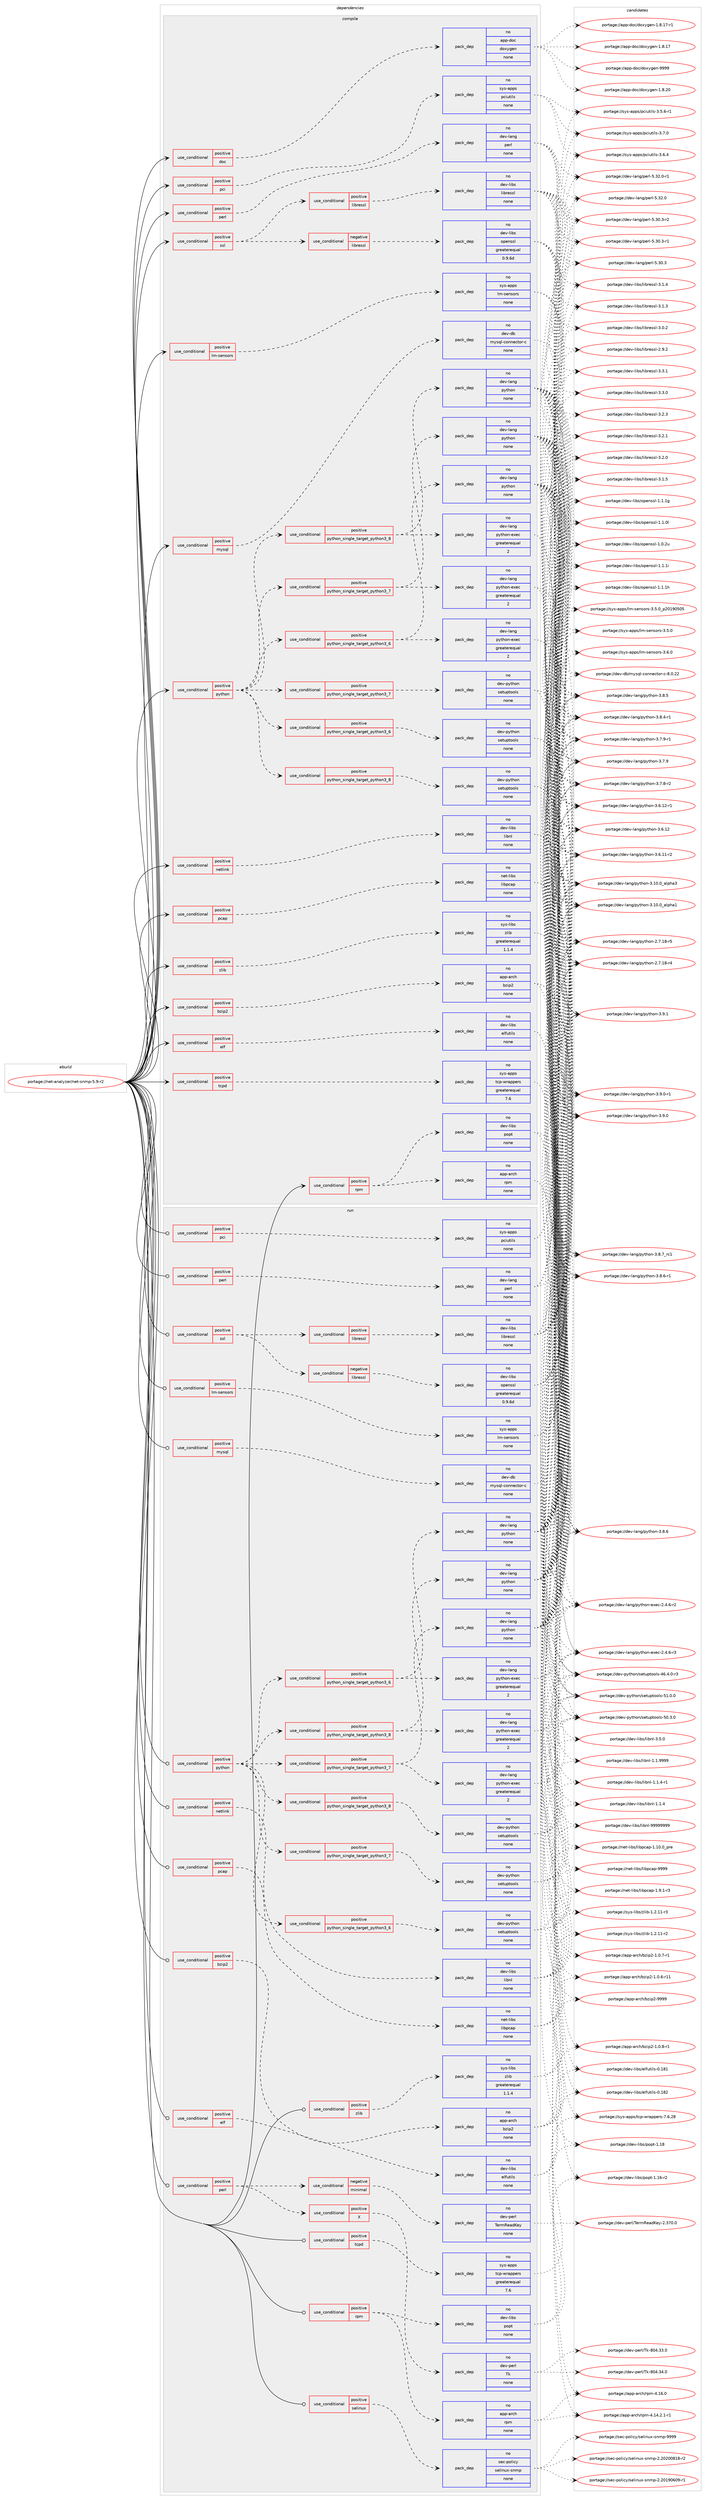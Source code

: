 digraph prolog {

# *************
# Graph options
# *************

newrank=true;
concentrate=true;
compound=true;
graph [rankdir=LR,fontname=Helvetica,fontsize=10,ranksep=1.5];#, ranksep=2.5, nodesep=0.2];
edge  [arrowhead=vee];
node  [fontname=Helvetica,fontsize=10];

# **********
# The ebuild
# **********

subgraph cluster_leftcol {
color=gray;
rank=same;
label=<<i>ebuild</i>>;
id [label="portage://net-analyzer/net-snmp-5.9-r2", color=red, width=4, href="../net-analyzer/net-snmp-5.9-r2.svg"];
}

# ****************
# The dependencies
# ****************

subgraph cluster_midcol {
color=gray;
label=<<i>dependencies</i>>;
subgraph cluster_compile {
fillcolor="#eeeeee";
style=filled;
label=<<i>compile</i>>;
subgraph cond4500 {
dependency14967 [label=<<TABLE BORDER="0" CELLBORDER="1" CELLSPACING="0" CELLPADDING="4"><TR><TD ROWSPAN="3" CELLPADDING="10">use_conditional</TD></TR><TR><TD>positive</TD></TR><TR><TD>bzip2</TD></TR></TABLE>>, shape=none, color=red];
subgraph pack10323 {
dependency14968 [label=<<TABLE BORDER="0" CELLBORDER="1" CELLSPACING="0" CELLPADDING="4" WIDTH="220"><TR><TD ROWSPAN="6" CELLPADDING="30">pack_dep</TD></TR><TR><TD WIDTH="110">no</TD></TR><TR><TD>app-arch</TD></TR><TR><TD>bzip2</TD></TR><TR><TD>none</TD></TR><TR><TD></TD></TR></TABLE>>, shape=none, color=blue];
}
dependency14967:e -> dependency14968:w [weight=20,style="dashed",arrowhead="vee"];
}
id:e -> dependency14967:w [weight=20,style="solid",arrowhead="vee"];
subgraph cond4501 {
dependency14969 [label=<<TABLE BORDER="0" CELLBORDER="1" CELLSPACING="0" CELLPADDING="4"><TR><TD ROWSPAN="3" CELLPADDING="10">use_conditional</TD></TR><TR><TD>positive</TD></TR><TR><TD>doc</TD></TR></TABLE>>, shape=none, color=red];
subgraph pack10324 {
dependency14970 [label=<<TABLE BORDER="0" CELLBORDER="1" CELLSPACING="0" CELLPADDING="4" WIDTH="220"><TR><TD ROWSPAN="6" CELLPADDING="30">pack_dep</TD></TR><TR><TD WIDTH="110">no</TD></TR><TR><TD>app-doc</TD></TR><TR><TD>doxygen</TD></TR><TR><TD>none</TD></TR><TR><TD></TD></TR></TABLE>>, shape=none, color=blue];
}
dependency14969:e -> dependency14970:w [weight=20,style="dashed",arrowhead="vee"];
}
id:e -> dependency14969:w [weight=20,style="solid",arrowhead="vee"];
subgraph cond4502 {
dependency14971 [label=<<TABLE BORDER="0" CELLBORDER="1" CELLSPACING="0" CELLPADDING="4"><TR><TD ROWSPAN="3" CELLPADDING="10">use_conditional</TD></TR><TR><TD>positive</TD></TR><TR><TD>elf</TD></TR></TABLE>>, shape=none, color=red];
subgraph pack10325 {
dependency14972 [label=<<TABLE BORDER="0" CELLBORDER="1" CELLSPACING="0" CELLPADDING="4" WIDTH="220"><TR><TD ROWSPAN="6" CELLPADDING="30">pack_dep</TD></TR><TR><TD WIDTH="110">no</TD></TR><TR><TD>dev-libs</TD></TR><TR><TD>elfutils</TD></TR><TR><TD>none</TD></TR><TR><TD></TD></TR></TABLE>>, shape=none, color=blue];
}
dependency14971:e -> dependency14972:w [weight=20,style="dashed",arrowhead="vee"];
}
id:e -> dependency14971:w [weight=20,style="solid",arrowhead="vee"];
subgraph cond4503 {
dependency14973 [label=<<TABLE BORDER="0" CELLBORDER="1" CELLSPACING="0" CELLPADDING="4"><TR><TD ROWSPAN="3" CELLPADDING="10">use_conditional</TD></TR><TR><TD>positive</TD></TR><TR><TD>lm-sensors</TD></TR></TABLE>>, shape=none, color=red];
subgraph pack10326 {
dependency14974 [label=<<TABLE BORDER="0" CELLBORDER="1" CELLSPACING="0" CELLPADDING="4" WIDTH="220"><TR><TD ROWSPAN="6" CELLPADDING="30">pack_dep</TD></TR><TR><TD WIDTH="110">no</TD></TR><TR><TD>sys-apps</TD></TR><TR><TD>lm-sensors</TD></TR><TR><TD>none</TD></TR><TR><TD></TD></TR></TABLE>>, shape=none, color=blue];
}
dependency14973:e -> dependency14974:w [weight=20,style="dashed",arrowhead="vee"];
}
id:e -> dependency14973:w [weight=20,style="solid",arrowhead="vee"];
subgraph cond4504 {
dependency14975 [label=<<TABLE BORDER="0" CELLBORDER="1" CELLSPACING="0" CELLPADDING="4"><TR><TD ROWSPAN="3" CELLPADDING="10">use_conditional</TD></TR><TR><TD>positive</TD></TR><TR><TD>mysql</TD></TR></TABLE>>, shape=none, color=red];
subgraph pack10327 {
dependency14976 [label=<<TABLE BORDER="0" CELLBORDER="1" CELLSPACING="0" CELLPADDING="4" WIDTH="220"><TR><TD ROWSPAN="6" CELLPADDING="30">pack_dep</TD></TR><TR><TD WIDTH="110">no</TD></TR><TR><TD>dev-db</TD></TR><TR><TD>mysql-connector-c</TD></TR><TR><TD>none</TD></TR><TR><TD></TD></TR></TABLE>>, shape=none, color=blue];
}
dependency14975:e -> dependency14976:w [weight=20,style="dashed",arrowhead="vee"];
}
id:e -> dependency14975:w [weight=20,style="solid",arrowhead="vee"];
subgraph cond4505 {
dependency14977 [label=<<TABLE BORDER="0" CELLBORDER="1" CELLSPACING="0" CELLPADDING="4"><TR><TD ROWSPAN="3" CELLPADDING="10">use_conditional</TD></TR><TR><TD>positive</TD></TR><TR><TD>netlink</TD></TR></TABLE>>, shape=none, color=red];
subgraph pack10328 {
dependency14978 [label=<<TABLE BORDER="0" CELLBORDER="1" CELLSPACING="0" CELLPADDING="4" WIDTH="220"><TR><TD ROWSPAN="6" CELLPADDING="30">pack_dep</TD></TR><TR><TD WIDTH="110">no</TD></TR><TR><TD>dev-libs</TD></TR><TR><TD>libnl</TD></TR><TR><TD>none</TD></TR><TR><TD></TD></TR></TABLE>>, shape=none, color=blue];
}
dependency14977:e -> dependency14978:w [weight=20,style="dashed",arrowhead="vee"];
}
id:e -> dependency14977:w [weight=20,style="solid",arrowhead="vee"];
subgraph cond4506 {
dependency14979 [label=<<TABLE BORDER="0" CELLBORDER="1" CELLSPACING="0" CELLPADDING="4"><TR><TD ROWSPAN="3" CELLPADDING="10">use_conditional</TD></TR><TR><TD>positive</TD></TR><TR><TD>pcap</TD></TR></TABLE>>, shape=none, color=red];
subgraph pack10329 {
dependency14980 [label=<<TABLE BORDER="0" CELLBORDER="1" CELLSPACING="0" CELLPADDING="4" WIDTH="220"><TR><TD ROWSPAN="6" CELLPADDING="30">pack_dep</TD></TR><TR><TD WIDTH="110">no</TD></TR><TR><TD>net-libs</TD></TR><TR><TD>libpcap</TD></TR><TR><TD>none</TD></TR><TR><TD></TD></TR></TABLE>>, shape=none, color=blue];
}
dependency14979:e -> dependency14980:w [weight=20,style="dashed",arrowhead="vee"];
}
id:e -> dependency14979:w [weight=20,style="solid",arrowhead="vee"];
subgraph cond4507 {
dependency14981 [label=<<TABLE BORDER="0" CELLBORDER="1" CELLSPACING="0" CELLPADDING="4"><TR><TD ROWSPAN="3" CELLPADDING="10">use_conditional</TD></TR><TR><TD>positive</TD></TR><TR><TD>pci</TD></TR></TABLE>>, shape=none, color=red];
subgraph pack10330 {
dependency14982 [label=<<TABLE BORDER="0" CELLBORDER="1" CELLSPACING="0" CELLPADDING="4" WIDTH="220"><TR><TD ROWSPAN="6" CELLPADDING="30">pack_dep</TD></TR><TR><TD WIDTH="110">no</TD></TR><TR><TD>sys-apps</TD></TR><TR><TD>pciutils</TD></TR><TR><TD>none</TD></TR><TR><TD></TD></TR></TABLE>>, shape=none, color=blue];
}
dependency14981:e -> dependency14982:w [weight=20,style="dashed",arrowhead="vee"];
}
id:e -> dependency14981:w [weight=20,style="solid",arrowhead="vee"];
subgraph cond4508 {
dependency14983 [label=<<TABLE BORDER="0" CELLBORDER="1" CELLSPACING="0" CELLPADDING="4"><TR><TD ROWSPAN="3" CELLPADDING="10">use_conditional</TD></TR><TR><TD>positive</TD></TR><TR><TD>perl</TD></TR></TABLE>>, shape=none, color=red];
subgraph pack10331 {
dependency14984 [label=<<TABLE BORDER="0" CELLBORDER="1" CELLSPACING="0" CELLPADDING="4" WIDTH="220"><TR><TD ROWSPAN="6" CELLPADDING="30">pack_dep</TD></TR><TR><TD WIDTH="110">no</TD></TR><TR><TD>dev-lang</TD></TR><TR><TD>perl</TD></TR><TR><TD>none</TD></TR><TR><TD></TD></TR></TABLE>>, shape=none, color=blue];
}
dependency14983:e -> dependency14984:w [weight=20,style="dashed",arrowhead="vee"];
}
id:e -> dependency14983:w [weight=20,style="solid",arrowhead="vee"];
subgraph cond4509 {
dependency14985 [label=<<TABLE BORDER="0" CELLBORDER="1" CELLSPACING="0" CELLPADDING="4"><TR><TD ROWSPAN="3" CELLPADDING="10">use_conditional</TD></TR><TR><TD>positive</TD></TR><TR><TD>python</TD></TR></TABLE>>, shape=none, color=red];
subgraph cond4510 {
dependency14986 [label=<<TABLE BORDER="0" CELLBORDER="1" CELLSPACING="0" CELLPADDING="4"><TR><TD ROWSPAN="3" CELLPADDING="10">use_conditional</TD></TR><TR><TD>positive</TD></TR><TR><TD>python_single_target_python3_6</TD></TR></TABLE>>, shape=none, color=red];
subgraph pack10332 {
dependency14987 [label=<<TABLE BORDER="0" CELLBORDER="1" CELLSPACING="0" CELLPADDING="4" WIDTH="220"><TR><TD ROWSPAN="6" CELLPADDING="30">pack_dep</TD></TR><TR><TD WIDTH="110">no</TD></TR><TR><TD>dev-python</TD></TR><TR><TD>setuptools</TD></TR><TR><TD>none</TD></TR><TR><TD></TD></TR></TABLE>>, shape=none, color=blue];
}
dependency14986:e -> dependency14987:w [weight=20,style="dashed",arrowhead="vee"];
}
dependency14985:e -> dependency14986:w [weight=20,style="dashed",arrowhead="vee"];
subgraph cond4511 {
dependency14988 [label=<<TABLE BORDER="0" CELLBORDER="1" CELLSPACING="0" CELLPADDING="4"><TR><TD ROWSPAN="3" CELLPADDING="10">use_conditional</TD></TR><TR><TD>positive</TD></TR><TR><TD>python_single_target_python3_7</TD></TR></TABLE>>, shape=none, color=red];
subgraph pack10333 {
dependency14989 [label=<<TABLE BORDER="0" CELLBORDER="1" CELLSPACING="0" CELLPADDING="4" WIDTH="220"><TR><TD ROWSPAN="6" CELLPADDING="30">pack_dep</TD></TR><TR><TD WIDTH="110">no</TD></TR><TR><TD>dev-python</TD></TR><TR><TD>setuptools</TD></TR><TR><TD>none</TD></TR><TR><TD></TD></TR></TABLE>>, shape=none, color=blue];
}
dependency14988:e -> dependency14989:w [weight=20,style="dashed",arrowhead="vee"];
}
dependency14985:e -> dependency14988:w [weight=20,style="dashed",arrowhead="vee"];
subgraph cond4512 {
dependency14990 [label=<<TABLE BORDER="0" CELLBORDER="1" CELLSPACING="0" CELLPADDING="4"><TR><TD ROWSPAN="3" CELLPADDING="10">use_conditional</TD></TR><TR><TD>positive</TD></TR><TR><TD>python_single_target_python3_8</TD></TR></TABLE>>, shape=none, color=red];
subgraph pack10334 {
dependency14991 [label=<<TABLE BORDER="0" CELLBORDER="1" CELLSPACING="0" CELLPADDING="4" WIDTH="220"><TR><TD ROWSPAN="6" CELLPADDING="30">pack_dep</TD></TR><TR><TD WIDTH="110">no</TD></TR><TR><TD>dev-python</TD></TR><TR><TD>setuptools</TD></TR><TR><TD>none</TD></TR><TR><TD></TD></TR></TABLE>>, shape=none, color=blue];
}
dependency14990:e -> dependency14991:w [weight=20,style="dashed",arrowhead="vee"];
}
dependency14985:e -> dependency14990:w [weight=20,style="dashed",arrowhead="vee"];
subgraph cond4513 {
dependency14992 [label=<<TABLE BORDER="0" CELLBORDER="1" CELLSPACING="0" CELLPADDING="4"><TR><TD ROWSPAN="3" CELLPADDING="10">use_conditional</TD></TR><TR><TD>positive</TD></TR><TR><TD>python_single_target_python3_6</TD></TR></TABLE>>, shape=none, color=red];
subgraph pack10335 {
dependency14993 [label=<<TABLE BORDER="0" CELLBORDER="1" CELLSPACING="0" CELLPADDING="4" WIDTH="220"><TR><TD ROWSPAN="6" CELLPADDING="30">pack_dep</TD></TR><TR><TD WIDTH="110">no</TD></TR><TR><TD>dev-lang</TD></TR><TR><TD>python</TD></TR><TR><TD>none</TD></TR><TR><TD></TD></TR></TABLE>>, shape=none, color=blue];
}
dependency14992:e -> dependency14993:w [weight=20,style="dashed",arrowhead="vee"];
subgraph pack10336 {
dependency14994 [label=<<TABLE BORDER="0" CELLBORDER="1" CELLSPACING="0" CELLPADDING="4" WIDTH="220"><TR><TD ROWSPAN="6" CELLPADDING="30">pack_dep</TD></TR><TR><TD WIDTH="110">no</TD></TR><TR><TD>dev-lang</TD></TR><TR><TD>python-exec</TD></TR><TR><TD>greaterequal</TD></TR><TR><TD>2</TD></TR></TABLE>>, shape=none, color=blue];
}
dependency14992:e -> dependency14994:w [weight=20,style="dashed",arrowhead="vee"];
}
dependency14985:e -> dependency14992:w [weight=20,style="dashed",arrowhead="vee"];
subgraph cond4514 {
dependency14995 [label=<<TABLE BORDER="0" CELLBORDER="1" CELLSPACING="0" CELLPADDING="4"><TR><TD ROWSPAN="3" CELLPADDING="10">use_conditional</TD></TR><TR><TD>positive</TD></TR><TR><TD>python_single_target_python3_7</TD></TR></TABLE>>, shape=none, color=red];
subgraph pack10337 {
dependency14996 [label=<<TABLE BORDER="0" CELLBORDER="1" CELLSPACING="0" CELLPADDING="4" WIDTH="220"><TR><TD ROWSPAN="6" CELLPADDING="30">pack_dep</TD></TR><TR><TD WIDTH="110">no</TD></TR><TR><TD>dev-lang</TD></TR><TR><TD>python</TD></TR><TR><TD>none</TD></TR><TR><TD></TD></TR></TABLE>>, shape=none, color=blue];
}
dependency14995:e -> dependency14996:w [weight=20,style="dashed",arrowhead="vee"];
subgraph pack10338 {
dependency14997 [label=<<TABLE BORDER="0" CELLBORDER="1" CELLSPACING="0" CELLPADDING="4" WIDTH="220"><TR><TD ROWSPAN="6" CELLPADDING="30">pack_dep</TD></TR><TR><TD WIDTH="110">no</TD></TR><TR><TD>dev-lang</TD></TR><TR><TD>python-exec</TD></TR><TR><TD>greaterequal</TD></TR><TR><TD>2</TD></TR></TABLE>>, shape=none, color=blue];
}
dependency14995:e -> dependency14997:w [weight=20,style="dashed",arrowhead="vee"];
}
dependency14985:e -> dependency14995:w [weight=20,style="dashed",arrowhead="vee"];
subgraph cond4515 {
dependency14998 [label=<<TABLE BORDER="0" CELLBORDER="1" CELLSPACING="0" CELLPADDING="4"><TR><TD ROWSPAN="3" CELLPADDING="10">use_conditional</TD></TR><TR><TD>positive</TD></TR><TR><TD>python_single_target_python3_8</TD></TR></TABLE>>, shape=none, color=red];
subgraph pack10339 {
dependency14999 [label=<<TABLE BORDER="0" CELLBORDER="1" CELLSPACING="0" CELLPADDING="4" WIDTH="220"><TR><TD ROWSPAN="6" CELLPADDING="30">pack_dep</TD></TR><TR><TD WIDTH="110">no</TD></TR><TR><TD>dev-lang</TD></TR><TR><TD>python</TD></TR><TR><TD>none</TD></TR><TR><TD></TD></TR></TABLE>>, shape=none, color=blue];
}
dependency14998:e -> dependency14999:w [weight=20,style="dashed",arrowhead="vee"];
subgraph pack10340 {
dependency15000 [label=<<TABLE BORDER="0" CELLBORDER="1" CELLSPACING="0" CELLPADDING="4" WIDTH="220"><TR><TD ROWSPAN="6" CELLPADDING="30">pack_dep</TD></TR><TR><TD WIDTH="110">no</TD></TR><TR><TD>dev-lang</TD></TR><TR><TD>python-exec</TD></TR><TR><TD>greaterequal</TD></TR><TR><TD>2</TD></TR></TABLE>>, shape=none, color=blue];
}
dependency14998:e -> dependency15000:w [weight=20,style="dashed",arrowhead="vee"];
}
dependency14985:e -> dependency14998:w [weight=20,style="dashed",arrowhead="vee"];
}
id:e -> dependency14985:w [weight=20,style="solid",arrowhead="vee"];
subgraph cond4516 {
dependency15001 [label=<<TABLE BORDER="0" CELLBORDER="1" CELLSPACING="0" CELLPADDING="4"><TR><TD ROWSPAN="3" CELLPADDING="10">use_conditional</TD></TR><TR><TD>positive</TD></TR><TR><TD>rpm</TD></TR></TABLE>>, shape=none, color=red];
subgraph pack10341 {
dependency15002 [label=<<TABLE BORDER="0" CELLBORDER="1" CELLSPACING="0" CELLPADDING="4" WIDTH="220"><TR><TD ROWSPAN="6" CELLPADDING="30">pack_dep</TD></TR><TR><TD WIDTH="110">no</TD></TR><TR><TD>app-arch</TD></TR><TR><TD>rpm</TD></TR><TR><TD>none</TD></TR><TR><TD></TD></TR></TABLE>>, shape=none, color=blue];
}
dependency15001:e -> dependency15002:w [weight=20,style="dashed",arrowhead="vee"];
subgraph pack10342 {
dependency15003 [label=<<TABLE BORDER="0" CELLBORDER="1" CELLSPACING="0" CELLPADDING="4" WIDTH="220"><TR><TD ROWSPAN="6" CELLPADDING="30">pack_dep</TD></TR><TR><TD WIDTH="110">no</TD></TR><TR><TD>dev-libs</TD></TR><TR><TD>popt</TD></TR><TR><TD>none</TD></TR><TR><TD></TD></TR></TABLE>>, shape=none, color=blue];
}
dependency15001:e -> dependency15003:w [weight=20,style="dashed",arrowhead="vee"];
}
id:e -> dependency15001:w [weight=20,style="solid",arrowhead="vee"];
subgraph cond4517 {
dependency15004 [label=<<TABLE BORDER="0" CELLBORDER="1" CELLSPACING="0" CELLPADDING="4"><TR><TD ROWSPAN="3" CELLPADDING="10">use_conditional</TD></TR><TR><TD>positive</TD></TR><TR><TD>ssl</TD></TR></TABLE>>, shape=none, color=red];
subgraph cond4518 {
dependency15005 [label=<<TABLE BORDER="0" CELLBORDER="1" CELLSPACING="0" CELLPADDING="4"><TR><TD ROWSPAN="3" CELLPADDING="10">use_conditional</TD></TR><TR><TD>negative</TD></TR><TR><TD>libressl</TD></TR></TABLE>>, shape=none, color=red];
subgraph pack10343 {
dependency15006 [label=<<TABLE BORDER="0" CELLBORDER="1" CELLSPACING="0" CELLPADDING="4" WIDTH="220"><TR><TD ROWSPAN="6" CELLPADDING="30">pack_dep</TD></TR><TR><TD WIDTH="110">no</TD></TR><TR><TD>dev-libs</TD></TR><TR><TD>openssl</TD></TR><TR><TD>greaterequal</TD></TR><TR><TD>0.9.6d</TD></TR></TABLE>>, shape=none, color=blue];
}
dependency15005:e -> dependency15006:w [weight=20,style="dashed",arrowhead="vee"];
}
dependency15004:e -> dependency15005:w [weight=20,style="dashed",arrowhead="vee"];
subgraph cond4519 {
dependency15007 [label=<<TABLE BORDER="0" CELLBORDER="1" CELLSPACING="0" CELLPADDING="4"><TR><TD ROWSPAN="3" CELLPADDING="10">use_conditional</TD></TR><TR><TD>positive</TD></TR><TR><TD>libressl</TD></TR></TABLE>>, shape=none, color=red];
subgraph pack10344 {
dependency15008 [label=<<TABLE BORDER="0" CELLBORDER="1" CELLSPACING="0" CELLPADDING="4" WIDTH="220"><TR><TD ROWSPAN="6" CELLPADDING="30">pack_dep</TD></TR><TR><TD WIDTH="110">no</TD></TR><TR><TD>dev-libs</TD></TR><TR><TD>libressl</TD></TR><TR><TD>none</TD></TR><TR><TD></TD></TR></TABLE>>, shape=none, color=blue];
}
dependency15007:e -> dependency15008:w [weight=20,style="dashed",arrowhead="vee"];
}
dependency15004:e -> dependency15007:w [weight=20,style="dashed",arrowhead="vee"];
}
id:e -> dependency15004:w [weight=20,style="solid",arrowhead="vee"];
subgraph cond4520 {
dependency15009 [label=<<TABLE BORDER="0" CELLBORDER="1" CELLSPACING="0" CELLPADDING="4"><TR><TD ROWSPAN="3" CELLPADDING="10">use_conditional</TD></TR><TR><TD>positive</TD></TR><TR><TD>tcpd</TD></TR></TABLE>>, shape=none, color=red];
subgraph pack10345 {
dependency15010 [label=<<TABLE BORDER="0" CELLBORDER="1" CELLSPACING="0" CELLPADDING="4" WIDTH="220"><TR><TD ROWSPAN="6" CELLPADDING="30">pack_dep</TD></TR><TR><TD WIDTH="110">no</TD></TR><TR><TD>sys-apps</TD></TR><TR><TD>tcp-wrappers</TD></TR><TR><TD>greaterequal</TD></TR><TR><TD>7.6</TD></TR></TABLE>>, shape=none, color=blue];
}
dependency15009:e -> dependency15010:w [weight=20,style="dashed",arrowhead="vee"];
}
id:e -> dependency15009:w [weight=20,style="solid",arrowhead="vee"];
subgraph cond4521 {
dependency15011 [label=<<TABLE BORDER="0" CELLBORDER="1" CELLSPACING="0" CELLPADDING="4"><TR><TD ROWSPAN="3" CELLPADDING="10">use_conditional</TD></TR><TR><TD>positive</TD></TR><TR><TD>zlib</TD></TR></TABLE>>, shape=none, color=red];
subgraph pack10346 {
dependency15012 [label=<<TABLE BORDER="0" CELLBORDER="1" CELLSPACING="0" CELLPADDING="4" WIDTH="220"><TR><TD ROWSPAN="6" CELLPADDING="30">pack_dep</TD></TR><TR><TD WIDTH="110">no</TD></TR><TR><TD>sys-libs</TD></TR><TR><TD>zlib</TD></TR><TR><TD>greaterequal</TD></TR><TR><TD>1.1.4</TD></TR></TABLE>>, shape=none, color=blue];
}
dependency15011:e -> dependency15012:w [weight=20,style="dashed",arrowhead="vee"];
}
id:e -> dependency15011:w [weight=20,style="solid",arrowhead="vee"];
}
subgraph cluster_compileandrun {
fillcolor="#eeeeee";
style=filled;
label=<<i>compile and run</i>>;
}
subgraph cluster_run {
fillcolor="#eeeeee";
style=filled;
label=<<i>run</i>>;
subgraph cond4522 {
dependency15013 [label=<<TABLE BORDER="0" CELLBORDER="1" CELLSPACING="0" CELLPADDING="4"><TR><TD ROWSPAN="3" CELLPADDING="10">use_conditional</TD></TR><TR><TD>positive</TD></TR><TR><TD>bzip2</TD></TR></TABLE>>, shape=none, color=red];
subgraph pack10347 {
dependency15014 [label=<<TABLE BORDER="0" CELLBORDER="1" CELLSPACING="0" CELLPADDING="4" WIDTH="220"><TR><TD ROWSPAN="6" CELLPADDING="30">pack_dep</TD></TR><TR><TD WIDTH="110">no</TD></TR><TR><TD>app-arch</TD></TR><TR><TD>bzip2</TD></TR><TR><TD>none</TD></TR><TR><TD></TD></TR></TABLE>>, shape=none, color=blue];
}
dependency15013:e -> dependency15014:w [weight=20,style="dashed",arrowhead="vee"];
}
id:e -> dependency15013:w [weight=20,style="solid",arrowhead="odot"];
subgraph cond4523 {
dependency15015 [label=<<TABLE BORDER="0" CELLBORDER="1" CELLSPACING="0" CELLPADDING="4"><TR><TD ROWSPAN="3" CELLPADDING="10">use_conditional</TD></TR><TR><TD>positive</TD></TR><TR><TD>elf</TD></TR></TABLE>>, shape=none, color=red];
subgraph pack10348 {
dependency15016 [label=<<TABLE BORDER="0" CELLBORDER="1" CELLSPACING="0" CELLPADDING="4" WIDTH="220"><TR><TD ROWSPAN="6" CELLPADDING="30">pack_dep</TD></TR><TR><TD WIDTH="110">no</TD></TR><TR><TD>dev-libs</TD></TR><TR><TD>elfutils</TD></TR><TR><TD>none</TD></TR><TR><TD></TD></TR></TABLE>>, shape=none, color=blue];
}
dependency15015:e -> dependency15016:w [weight=20,style="dashed",arrowhead="vee"];
}
id:e -> dependency15015:w [weight=20,style="solid",arrowhead="odot"];
subgraph cond4524 {
dependency15017 [label=<<TABLE BORDER="0" CELLBORDER="1" CELLSPACING="0" CELLPADDING="4"><TR><TD ROWSPAN="3" CELLPADDING="10">use_conditional</TD></TR><TR><TD>positive</TD></TR><TR><TD>lm-sensors</TD></TR></TABLE>>, shape=none, color=red];
subgraph pack10349 {
dependency15018 [label=<<TABLE BORDER="0" CELLBORDER="1" CELLSPACING="0" CELLPADDING="4" WIDTH="220"><TR><TD ROWSPAN="6" CELLPADDING="30">pack_dep</TD></TR><TR><TD WIDTH="110">no</TD></TR><TR><TD>sys-apps</TD></TR><TR><TD>lm-sensors</TD></TR><TR><TD>none</TD></TR><TR><TD></TD></TR></TABLE>>, shape=none, color=blue];
}
dependency15017:e -> dependency15018:w [weight=20,style="dashed",arrowhead="vee"];
}
id:e -> dependency15017:w [weight=20,style="solid",arrowhead="odot"];
subgraph cond4525 {
dependency15019 [label=<<TABLE BORDER="0" CELLBORDER="1" CELLSPACING="0" CELLPADDING="4"><TR><TD ROWSPAN="3" CELLPADDING="10">use_conditional</TD></TR><TR><TD>positive</TD></TR><TR><TD>mysql</TD></TR></TABLE>>, shape=none, color=red];
subgraph pack10350 {
dependency15020 [label=<<TABLE BORDER="0" CELLBORDER="1" CELLSPACING="0" CELLPADDING="4" WIDTH="220"><TR><TD ROWSPAN="6" CELLPADDING="30">pack_dep</TD></TR><TR><TD WIDTH="110">no</TD></TR><TR><TD>dev-db</TD></TR><TR><TD>mysql-connector-c</TD></TR><TR><TD>none</TD></TR><TR><TD></TD></TR></TABLE>>, shape=none, color=blue];
}
dependency15019:e -> dependency15020:w [weight=20,style="dashed",arrowhead="vee"];
}
id:e -> dependency15019:w [weight=20,style="solid",arrowhead="odot"];
subgraph cond4526 {
dependency15021 [label=<<TABLE BORDER="0" CELLBORDER="1" CELLSPACING="0" CELLPADDING="4"><TR><TD ROWSPAN="3" CELLPADDING="10">use_conditional</TD></TR><TR><TD>positive</TD></TR><TR><TD>netlink</TD></TR></TABLE>>, shape=none, color=red];
subgraph pack10351 {
dependency15022 [label=<<TABLE BORDER="0" CELLBORDER="1" CELLSPACING="0" CELLPADDING="4" WIDTH="220"><TR><TD ROWSPAN="6" CELLPADDING="30">pack_dep</TD></TR><TR><TD WIDTH="110">no</TD></TR><TR><TD>dev-libs</TD></TR><TR><TD>libnl</TD></TR><TR><TD>none</TD></TR><TR><TD></TD></TR></TABLE>>, shape=none, color=blue];
}
dependency15021:e -> dependency15022:w [weight=20,style="dashed",arrowhead="vee"];
}
id:e -> dependency15021:w [weight=20,style="solid",arrowhead="odot"];
subgraph cond4527 {
dependency15023 [label=<<TABLE BORDER="0" CELLBORDER="1" CELLSPACING="0" CELLPADDING="4"><TR><TD ROWSPAN="3" CELLPADDING="10">use_conditional</TD></TR><TR><TD>positive</TD></TR><TR><TD>pcap</TD></TR></TABLE>>, shape=none, color=red];
subgraph pack10352 {
dependency15024 [label=<<TABLE BORDER="0" CELLBORDER="1" CELLSPACING="0" CELLPADDING="4" WIDTH="220"><TR><TD ROWSPAN="6" CELLPADDING="30">pack_dep</TD></TR><TR><TD WIDTH="110">no</TD></TR><TR><TD>net-libs</TD></TR><TR><TD>libpcap</TD></TR><TR><TD>none</TD></TR><TR><TD></TD></TR></TABLE>>, shape=none, color=blue];
}
dependency15023:e -> dependency15024:w [weight=20,style="dashed",arrowhead="vee"];
}
id:e -> dependency15023:w [weight=20,style="solid",arrowhead="odot"];
subgraph cond4528 {
dependency15025 [label=<<TABLE BORDER="0" CELLBORDER="1" CELLSPACING="0" CELLPADDING="4"><TR><TD ROWSPAN="3" CELLPADDING="10">use_conditional</TD></TR><TR><TD>positive</TD></TR><TR><TD>pci</TD></TR></TABLE>>, shape=none, color=red];
subgraph pack10353 {
dependency15026 [label=<<TABLE BORDER="0" CELLBORDER="1" CELLSPACING="0" CELLPADDING="4" WIDTH="220"><TR><TD ROWSPAN="6" CELLPADDING="30">pack_dep</TD></TR><TR><TD WIDTH="110">no</TD></TR><TR><TD>sys-apps</TD></TR><TR><TD>pciutils</TD></TR><TR><TD>none</TD></TR><TR><TD></TD></TR></TABLE>>, shape=none, color=blue];
}
dependency15025:e -> dependency15026:w [weight=20,style="dashed",arrowhead="vee"];
}
id:e -> dependency15025:w [weight=20,style="solid",arrowhead="odot"];
subgraph cond4529 {
dependency15027 [label=<<TABLE BORDER="0" CELLBORDER="1" CELLSPACING="0" CELLPADDING="4"><TR><TD ROWSPAN="3" CELLPADDING="10">use_conditional</TD></TR><TR><TD>positive</TD></TR><TR><TD>perl</TD></TR></TABLE>>, shape=none, color=red];
subgraph cond4530 {
dependency15028 [label=<<TABLE BORDER="0" CELLBORDER="1" CELLSPACING="0" CELLPADDING="4"><TR><TD ROWSPAN="3" CELLPADDING="10">use_conditional</TD></TR><TR><TD>positive</TD></TR><TR><TD>X</TD></TR></TABLE>>, shape=none, color=red];
subgraph pack10354 {
dependency15029 [label=<<TABLE BORDER="0" CELLBORDER="1" CELLSPACING="0" CELLPADDING="4" WIDTH="220"><TR><TD ROWSPAN="6" CELLPADDING="30">pack_dep</TD></TR><TR><TD WIDTH="110">no</TD></TR><TR><TD>dev-perl</TD></TR><TR><TD>Tk</TD></TR><TR><TD>none</TD></TR><TR><TD></TD></TR></TABLE>>, shape=none, color=blue];
}
dependency15028:e -> dependency15029:w [weight=20,style="dashed",arrowhead="vee"];
}
dependency15027:e -> dependency15028:w [weight=20,style="dashed",arrowhead="vee"];
subgraph cond4531 {
dependency15030 [label=<<TABLE BORDER="0" CELLBORDER="1" CELLSPACING="0" CELLPADDING="4"><TR><TD ROWSPAN="3" CELLPADDING="10">use_conditional</TD></TR><TR><TD>negative</TD></TR><TR><TD>minimal</TD></TR></TABLE>>, shape=none, color=red];
subgraph pack10355 {
dependency15031 [label=<<TABLE BORDER="0" CELLBORDER="1" CELLSPACING="0" CELLPADDING="4" WIDTH="220"><TR><TD ROWSPAN="6" CELLPADDING="30">pack_dep</TD></TR><TR><TD WIDTH="110">no</TD></TR><TR><TD>dev-perl</TD></TR><TR><TD>TermReadKey</TD></TR><TR><TD>none</TD></TR><TR><TD></TD></TR></TABLE>>, shape=none, color=blue];
}
dependency15030:e -> dependency15031:w [weight=20,style="dashed",arrowhead="vee"];
}
dependency15027:e -> dependency15030:w [weight=20,style="dashed",arrowhead="vee"];
}
id:e -> dependency15027:w [weight=20,style="solid",arrowhead="odot"];
subgraph cond4532 {
dependency15032 [label=<<TABLE BORDER="0" CELLBORDER="1" CELLSPACING="0" CELLPADDING="4"><TR><TD ROWSPAN="3" CELLPADDING="10">use_conditional</TD></TR><TR><TD>positive</TD></TR><TR><TD>perl</TD></TR></TABLE>>, shape=none, color=red];
subgraph pack10356 {
dependency15033 [label=<<TABLE BORDER="0" CELLBORDER="1" CELLSPACING="0" CELLPADDING="4" WIDTH="220"><TR><TD ROWSPAN="6" CELLPADDING="30">pack_dep</TD></TR><TR><TD WIDTH="110">no</TD></TR><TR><TD>dev-lang</TD></TR><TR><TD>perl</TD></TR><TR><TD>none</TD></TR><TR><TD></TD></TR></TABLE>>, shape=none, color=blue];
}
dependency15032:e -> dependency15033:w [weight=20,style="dashed",arrowhead="vee"];
}
id:e -> dependency15032:w [weight=20,style="solid",arrowhead="odot"];
subgraph cond4533 {
dependency15034 [label=<<TABLE BORDER="0" CELLBORDER="1" CELLSPACING="0" CELLPADDING="4"><TR><TD ROWSPAN="3" CELLPADDING="10">use_conditional</TD></TR><TR><TD>positive</TD></TR><TR><TD>python</TD></TR></TABLE>>, shape=none, color=red];
subgraph cond4534 {
dependency15035 [label=<<TABLE BORDER="0" CELLBORDER="1" CELLSPACING="0" CELLPADDING="4"><TR><TD ROWSPAN="3" CELLPADDING="10">use_conditional</TD></TR><TR><TD>positive</TD></TR><TR><TD>python_single_target_python3_6</TD></TR></TABLE>>, shape=none, color=red];
subgraph pack10357 {
dependency15036 [label=<<TABLE BORDER="0" CELLBORDER="1" CELLSPACING="0" CELLPADDING="4" WIDTH="220"><TR><TD ROWSPAN="6" CELLPADDING="30">pack_dep</TD></TR><TR><TD WIDTH="110">no</TD></TR><TR><TD>dev-python</TD></TR><TR><TD>setuptools</TD></TR><TR><TD>none</TD></TR><TR><TD></TD></TR></TABLE>>, shape=none, color=blue];
}
dependency15035:e -> dependency15036:w [weight=20,style="dashed",arrowhead="vee"];
}
dependency15034:e -> dependency15035:w [weight=20,style="dashed",arrowhead="vee"];
subgraph cond4535 {
dependency15037 [label=<<TABLE BORDER="0" CELLBORDER="1" CELLSPACING="0" CELLPADDING="4"><TR><TD ROWSPAN="3" CELLPADDING="10">use_conditional</TD></TR><TR><TD>positive</TD></TR><TR><TD>python_single_target_python3_7</TD></TR></TABLE>>, shape=none, color=red];
subgraph pack10358 {
dependency15038 [label=<<TABLE BORDER="0" CELLBORDER="1" CELLSPACING="0" CELLPADDING="4" WIDTH="220"><TR><TD ROWSPAN="6" CELLPADDING="30">pack_dep</TD></TR><TR><TD WIDTH="110">no</TD></TR><TR><TD>dev-python</TD></TR><TR><TD>setuptools</TD></TR><TR><TD>none</TD></TR><TR><TD></TD></TR></TABLE>>, shape=none, color=blue];
}
dependency15037:e -> dependency15038:w [weight=20,style="dashed",arrowhead="vee"];
}
dependency15034:e -> dependency15037:w [weight=20,style="dashed",arrowhead="vee"];
subgraph cond4536 {
dependency15039 [label=<<TABLE BORDER="0" CELLBORDER="1" CELLSPACING="0" CELLPADDING="4"><TR><TD ROWSPAN="3" CELLPADDING="10">use_conditional</TD></TR><TR><TD>positive</TD></TR><TR><TD>python_single_target_python3_8</TD></TR></TABLE>>, shape=none, color=red];
subgraph pack10359 {
dependency15040 [label=<<TABLE BORDER="0" CELLBORDER="1" CELLSPACING="0" CELLPADDING="4" WIDTH="220"><TR><TD ROWSPAN="6" CELLPADDING="30">pack_dep</TD></TR><TR><TD WIDTH="110">no</TD></TR><TR><TD>dev-python</TD></TR><TR><TD>setuptools</TD></TR><TR><TD>none</TD></TR><TR><TD></TD></TR></TABLE>>, shape=none, color=blue];
}
dependency15039:e -> dependency15040:w [weight=20,style="dashed",arrowhead="vee"];
}
dependency15034:e -> dependency15039:w [weight=20,style="dashed",arrowhead="vee"];
subgraph cond4537 {
dependency15041 [label=<<TABLE BORDER="0" CELLBORDER="1" CELLSPACING="0" CELLPADDING="4"><TR><TD ROWSPAN="3" CELLPADDING="10">use_conditional</TD></TR><TR><TD>positive</TD></TR><TR><TD>python_single_target_python3_6</TD></TR></TABLE>>, shape=none, color=red];
subgraph pack10360 {
dependency15042 [label=<<TABLE BORDER="0" CELLBORDER="1" CELLSPACING="0" CELLPADDING="4" WIDTH="220"><TR><TD ROWSPAN="6" CELLPADDING="30">pack_dep</TD></TR><TR><TD WIDTH="110">no</TD></TR><TR><TD>dev-lang</TD></TR><TR><TD>python</TD></TR><TR><TD>none</TD></TR><TR><TD></TD></TR></TABLE>>, shape=none, color=blue];
}
dependency15041:e -> dependency15042:w [weight=20,style="dashed",arrowhead="vee"];
subgraph pack10361 {
dependency15043 [label=<<TABLE BORDER="0" CELLBORDER="1" CELLSPACING="0" CELLPADDING="4" WIDTH="220"><TR><TD ROWSPAN="6" CELLPADDING="30">pack_dep</TD></TR><TR><TD WIDTH="110">no</TD></TR><TR><TD>dev-lang</TD></TR><TR><TD>python-exec</TD></TR><TR><TD>greaterequal</TD></TR><TR><TD>2</TD></TR></TABLE>>, shape=none, color=blue];
}
dependency15041:e -> dependency15043:w [weight=20,style="dashed",arrowhead="vee"];
}
dependency15034:e -> dependency15041:w [weight=20,style="dashed",arrowhead="vee"];
subgraph cond4538 {
dependency15044 [label=<<TABLE BORDER="0" CELLBORDER="1" CELLSPACING="0" CELLPADDING="4"><TR><TD ROWSPAN="3" CELLPADDING="10">use_conditional</TD></TR><TR><TD>positive</TD></TR><TR><TD>python_single_target_python3_7</TD></TR></TABLE>>, shape=none, color=red];
subgraph pack10362 {
dependency15045 [label=<<TABLE BORDER="0" CELLBORDER="1" CELLSPACING="0" CELLPADDING="4" WIDTH="220"><TR><TD ROWSPAN="6" CELLPADDING="30">pack_dep</TD></TR><TR><TD WIDTH="110">no</TD></TR><TR><TD>dev-lang</TD></TR><TR><TD>python</TD></TR><TR><TD>none</TD></TR><TR><TD></TD></TR></TABLE>>, shape=none, color=blue];
}
dependency15044:e -> dependency15045:w [weight=20,style="dashed",arrowhead="vee"];
subgraph pack10363 {
dependency15046 [label=<<TABLE BORDER="0" CELLBORDER="1" CELLSPACING="0" CELLPADDING="4" WIDTH="220"><TR><TD ROWSPAN="6" CELLPADDING="30">pack_dep</TD></TR><TR><TD WIDTH="110">no</TD></TR><TR><TD>dev-lang</TD></TR><TR><TD>python-exec</TD></TR><TR><TD>greaterequal</TD></TR><TR><TD>2</TD></TR></TABLE>>, shape=none, color=blue];
}
dependency15044:e -> dependency15046:w [weight=20,style="dashed",arrowhead="vee"];
}
dependency15034:e -> dependency15044:w [weight=20,style="dashed",arrowhead="vee"];
subgraph cond4539 {
dependency15047 [label=<<TABLE BORDER="0" CELLBORDER="1" CELLSPACING="0" CELLPADDING="4"><TR><TD ROWSPAN="3" CELLPADDING="10">use_conditional</TD></TR><TR><TD>positive</TD></TR><TR><TD>python_single_target_python3_8</TD></TR></TABLE>>, shape=none, color=red];
subgraph pack10364 {
dependency15048 [label=<<TABLE BORDER="0" CELLBORDER="1" CELLSPACING="0" CELLPADDING="4" WIDTH="220"><TR><TD ROWSPAN="6" CELLPADDING="30">pack_dep</TD></TR><TR><TD WIDTH="110">no</TD></TR><TR><TD>dev-lang</TD></TR><TR><TD>python</TD></TR><TR><TD>none</TD></TR><TR><TD></TD></TR></TABLE>>, shape=none, color=blue];
}
dependency15047:e -> dependency15048:w [weight=20,style="dashed",arrowhead="vee"];
subgraph pack10365 {
dependency15049 [label=<<TABLE BORDER="0" CELLBORDER="1" CELLSPACING="0" CELLPADDING="4" WIDTH="220"><TR><TD ROWSPAN="6" CELLPADDING="30">pack_dep</TD></TR><TR><TD WIDTH="110">no</TD></TR><TR><TD>dev-lang</TD></TR><TR><TD>python-exec</TD></TR><TR><TD>greaterequal</TD></TR><TR><TD>2</TD></TR></TABLE>>, shape=none, color=blue];
}
dependency15047:e -> dependency15049:w [weight=20,style="dashed",arrowhead="vee"];
}
dependency15034:e -> dependency15047:w [weight=20,style="dashed",arrowhead="vee"];
}
id:e -> dependency15034:w [weight=20,style="solid",arrowhead="odot"];
subgraph cond4540 {
dependency15050 [label=<<TABLE BORDER="0" CELLBORDER="1" CELLSPACING="0" CELLPADDING="4"><TR><TD ROWSPAN="3" CELLPADDING="10">use_conditional</TD></TR><TR><TD>positive</TD></TR><TR><TD>rpm</TD></TR></TABLE>>, shape=none, color=red];
subgraph pack10366 {
dependency15051 [label=<<TABLE BORDER="0" CELLBORDER="1" CELLSPACING="0" CELLPADDING="4" WIDTH="220"><TR><TD ROWSPAN="6" CELLPADDING="30">pack_dep</TD></TR><TR><TD WIDTH="110">no</TD></TR><TR><TD>app-arch</TD></TR><TR><TD>rpm</TD></TR><TR><TD>none</TD></TR><TR><TD></TD></TR></TABLE>>, shape=none, color=blue];
}
dependency15050:e -> dependency15051:w [weight=20,style="dashed",arrowhead="vee"];
subgraph pack10367 {
dependency15052 [label=<<TABLE BORDER="0" CELLBORDER="1" CELLSPACING="0" CELLPADDING="4" WIDTH="220"><TR><TD ROWSPAN="6" CELLPADDING="30">pack_dep</TD></TR><TR><TD WIDTH="110">no</TD></TR><TR><TD>dev-libs</TD></TR><TR><TD>popt</TD></TR><TR><TD>none</TD></TR><TR><TD></TD></TR></TABLE>>, shape=none, color=blue];
}
dependency15050:e -> dependency15052:w [weight=20,style="dashed",arrowhead="vee"];
}
id:e -> dependency15050:w [weight=20,style="solid",arrowhead="odot"];
subgraph cond4541 {
dependency15053 [label=<<TABLE BORDER="0" CELLBORDER="1" CELLSPACING="0" CELLPADDING="4"><TR><TD ROWSPAN="3" CELLPADDING="10">use_conditional</TD></TR><TR><TD>positive</TD></TR><TR><TD>selinux</TD></TR></TABLE>>, shape=none, color=red];
subgraph pack10368 {
dependency15054 [label=<<TABLE BORDER="0" CELLBORDER="1" CELLSPACING="0" CELLPADDING="4" WIDTH="220"><TR><TD ROWSPAN="6" CELLPADDING="30">pack_dep</TD></TR><TR><TD WIDTH="110">no</TD></TR><TR><TD>sec-policy</TD></TR><TR><TD>selinux-snmp</TD></TR><TR><TD>none</TD></TR><TR><TD></TD></TR></TABLE>>, shape=none, color=blue];
}
dependency15053:e -> dependency15054:w [weight=20,style="dashed",arrowhead="vee"];
}
id:e -> dependency15053:w [weight=20,style="solid",arrowhead="odot"];
subgraph cond4542 {
dependency15055 [label=<<TABLE BORDER="0" CELLBORDER="1" CELLSPACING="0" CELLPADDING="4"><TR><TD ROWSPAN="3" CELLPADDING="10">use_conditional</TD></TR><TR><TD>positive</TD></TR><TR><TD>ssl</TD></TR></TABLE>>, shape=none, color=red];
subgraph cond4543 {
dependency15056 [label=<<TABLE BORDER="0" CELLBORDER="1" CELLSPACING="0" CELLPADDING="4"><TR><TD ROWSPAN="3" CELLPADDING="10">use_conditional</TD></TR><TR><TD>negative</TD></TR><TR><TD>libressl</TD></TR></TABLE>>, shape=none, color=red];
subgraph pack10369 {
dependency15057 [label=<<TABLE BORDER="0" CELLBORDER="1" CELLSPACING="0" CELLPADDING="4" WIDTH="220"><TR><TD ROWSPAN="6" CELLPADDING="30">pack_dep</TD></TR><TR><TD WIDTH="110">no</TD></TR><TR><TD>dev-libs</TD></TR><TR><TD>openssl</TD></TR><TR><TD>greaterequal</TD></TR><TR><TD>0.9.6d</TD></TR></TABLE>>, shape=none, color=blue];
}
dependency15056:e -> dependency15057:w [weight=20,style="dashed",arrowhead="vee"];
}
dependency15055:e -> dependency15056:w [weight=20,style="dashed",arrowhead="vee"];
subgraph cond4544 {
dependency15058 [label=<<TABLE BORDER="0" CELLBORDER="1" CELLSPACING="0" CELLPADDING="4"><TR><TD ROWSPAN="3" CELLPADDING="10">use_conditional</TD></TR><TR><TD>positive</TD></TR><TR><TD>libressl</TD></TR></TABLE>>, shape=none, color=red];
subgraph pack10370 {
dependency15059 [label=<<TABLE BORDER="0" CELLBORDER="1" CELLSPACING="0" CELLPADDING="4" WIDTH="220"><TR><TD ROWSPAN="6" CELLPADDING="30">pack_dep</TD></TR><TR><TD WIDTH="110">no</TD></TR><TR><TD>dev-libs</TD></TR><TR><TD>libressl</TD></TR><TR><TD>none</TD></TR><TR><TD></TD></TR></TABLE>>, shape=none, color=blue];
}
dependency15058:e -> dependency15059:w [weight=20,style="dashed",arrowhead="vee"];
}
dependency15055:e -> dependency15058:w [weight=20,style="dashed",arrowhead="vee"];
}
id:e -> dependency15055:w [weight=20,style="solid",arrowhead="odot"];
subgraph cond4545 {
dependency15060 [label=<<TABLE BORDER="0" CELLBORDER="1" CELLSPACING="0" CELLPADDING="4"><TR><TD ROWSPAN="3" CELLPADDING="10">use_conditional</TD></TR><TR><TD>positive</TD></TR><TR><TD>tcpd</TD></TR></TABLE>>, shape=none, color=red];
subgraph pack10371 {
dependency15061 [label=<<TABLE BORDER="0" CELLBORDER="1" CELLSPACING="0" CELLPADDING="4" WIDTH="220"><TR><TD ROWSPAN="6" CELLPADDING="30">pack_dep</TD></TR><TR><TD WIDTH="110">no</TD></TR><TR><TD>sys-apps</TD></TR><TR><TD>tcp-wrappers</TD></TR><TR><TD>greaterequal</TD></TR><TR><TD>7.6</TD></TR></TABLE>>, shape=none, color=blue];
}
dependency15060:e -> dependency15061:w [weight=20,style="dashed",arrowhead="vee"];
}
id:e -> dependency15060:w [weight=20,style="solid",arrowhead="odot"];
subgraph cond4546 {
dependency15062 [label=<<TABLE BORDER="0" CELLBORDER="1" CELLSPACING="0" CELLPADDING="4"><TR><TD ROWSPAN="3" CELLPADDING="10">use_conditional</TD></TR><TR><TD>positive</TD></TR><TR><TD>zlib</TD></TR></TABLE>>, shape=none, color=red];
subgraph pack10372 {
dependency15063 [label=<<TABLE BORDER="0" CELLBORDER="1" CELLSPACING="0" CELLPADDING="4" WIDTH="220"><TR><TD ROWSPAN="6" CELLPADDING="30">pack_dep</TD></TR><TR><TD WIDTH="110">no</TD></TR><TR><TD>sys-libs</TD></TR><TR><TD>zlib</TD></TR><TR><TD>greaterequal</TD></TR><TR><TD>1.1.4</TD></TR></TABLE>>, shape=none, color=blue];
}
dependency15062:e -> dependency15063:w [weight=20,style="dashed",arrowhead="vee"];
}
id:e -> dependency15062:w [weight=20,style="solid",arrowhead="odot"];
}
}

# **************
# The candidates
# **************

subgraph cluster_choices {
rank=same;
color=gray;
label=<<i>candidates</i>>;

subgraph choice10323 {
color=black;
nodesep=1;
choice971121124597114991044798122105112504557575757 [label="portage://app-arch/bzip2-9999", color=red, width=4,href="../app-arch/bzip2-9999.svg"];
choice971121124597114991044798122105112504549464846564511449 [label="portage://app-arch/bzip2-1.0.8-r1", color=red, width=4,href="../app-arch/bzip2-1.0.8-r1.svg"];
choice971121124597114991044798122105112504549464846554511449 [label="portage://app-arch/bzip2-1.0.7-r1", color=red, width=4,href="../app-arch/bzip2-1.0.7-r1.svg"];
choice97112112459711499104479812210511250454946484654451144949 [label="portage://app-arch/bzip2-1.0.6-r11", color=red, width=4,href="../app-arch/bzip2-1.0.6-r11.svg"];
dependency14968:e -> choice971121124597114991044798122105112504557575757:w [style=dotted,weight="100"];
dependency14968:e -> choice971121124597114991044798122105112504549464846564511449:w [style=dotted,weight="100"];
dependency14968:e -> choice971121124597114991044798122105112504549464846554511449:w [style=dotted,weight="100"];
dependency14968:e -> choice97112112459711499104479812210511250454946484654451144949:w [style=dotted,weight="100"];
}
subgraph choice10324 {
color=black;
nodesep=1;
choice971121124510011199471001111201211031011104557575757 [label="portage://app-doc/doxygen-9999", color=red, width=4,href="../app-doc/doxygen-9999.svg"];
choice9711211245100111994710011112012110310111045494656465048 [label="portage://app-doc/doxygen-1.8.20", color=red, width=4,href="../app-doc/doxygen-1.8.20.svg"];
choice97112112451001119947100111120121103101110454946564649554511449 [label="portage://app-doc/doxygen-1.8.17-r1", color=red, width=4,href="../app-doc/doxygen-1.8.17-r1.svg"];
choice9711211245100111994710011112012110310111045494656464955 [label="portage://app-doc/doxygen-1.8.17", color=red, width=4,href="../app-doc/doxygen-1.8.17.svg"];
dependency14970:e -> choice971121124510011199471001111201211031011104557575757:w [style=dotted,weight="100"];
dependency14970:e -> choice9711211245100111994710011112012110310111045494656465048:w [style=dotted,weight="100"];
dependency14970:e -> choice97112112451001119947100111120121103101110454946564649554511449:w [style=dotted,weight="100"];
dependency14970:e -> choice9711211245100111994710011112012110310111045494656464955:w [style=dotted,weight="100"];
}
subgraph choice10325 {
color=black;
nodesep=1;
choice100101118451081059811547101108102117116105108115454846495650 [label="portage://dev-libs/elfutils-0.182", color=red, width=4,href="../dev-libs/elfutils-0.182.svg"];
choice100101118451081059811547101108102117116105108115454846495649 [label="portage://dev-libs/elfutils-0.181", color=red, width=4,href="../dev-libs/elfutils-0.181.svg"];
dependency14972:e -> choice100101118451081059811547101108102117116105108115454846495650:w [style=dotted,weight="100"];
dependency14972:e -> choice100101118451081059811547101108102117116105108115454846495649:w [style=dotted,weight="100"];
}
subgraph choice10326 {
color=black;
nodesep=1;
choice11512111545971121121154710810945115101110115111114115455146544648 [label="portage://sys-apps/lm-sensors-3.6.0", color=red, width=4,href="../sys-apps/lm-sensors-3.6.0.svg"];
choice11512111545971121121154710810945115101110115111114115455146534648951125048495748534853 [label="portage://sys-apps/lm-sensors-3.5.0_p20190505", color=red, width=4,href="../sys-apps/lm-sensors-3.5.0_p20190505.svg"];
choice11512111545971121121154710810945115101110115111114115455146534648 [label="portage://sys-apps/lm-sensors-3.5.0", color=red, width=4,href="../sys-apps/lm-sensors-3.5.0.svg"];
dependency14974:e -> choice11512111545971121121154710810945115101110115111114115455146544648:w [style=dotted,weight="100"];
dependency14974:e -> choice11512111545971121121154710810945115101110115111114115455146534648951125048495748534853:w [style=dotted,weight="100"];
dependency14974:e -> choice11512111545971121121154710810945115101110115111114115455146534648:w [style=dotted,weight="100"];
}
subgraph choice10327 {
color=black;
nodesep=1;
choice100101118451009847109121115113108459911111011010199116111114459945564648465050 [label="portage://dev-db/mysql-connector-c-8.0.22", color=red, width=4,href="../dev-db/mysql-connector-c-8.0.22.svg"];
dependency14976:e -> choice100101118451009847109121115113108459911111011010199116111114459945564648465050:w [style=dotted,weight="100"];
}
subgraph choice10328 {
color=black;
nodesep=1;
choice10010111845108105981154710810598110108455757575757575757 [label="portage://dev-libs/libnl-99999999", color=red, width=4,href="../dev-libs/libnl-99999999.svg"];
choice10010111845108105981154710810598110108455146534648 [label="portage://dev-libs/libnl-3.5.0", color=red, width=4,href="../dev-libs/libnl-3.5.0.svg"];
choice10010111845108105981154710810598110108454946494657575757 [label="portage://dev-libs/libnl-1.1.9999", color=red, width=4,href="../dev-libs/libnl-1.1.9999.svg"];
choice100101118451081059811547108105981101084549464946524511449 [label="portage://dev-libs/libnl-1.1.4-r1", color=red, width=4,href="../dev-libs/libnl-1.1.4-r1.svg"];
choice10010111845108105981154710810598110108454946494652 [label="portage://dev-libs/libnl-1.1.4", color=red, width=4,href="../dev-libs/libnl-1.1.4.svg"];
dependency14978:e -> choice10010111845108105981154710810598110108455757575757575757:w [style=dotted,weight="100"];
dependency14978:e -> choice10010111845108105981154710810598110108455146534648:w [style=dotted,weight="100"];
dependency14978:e -> choice10010111845108105981154710810598110108454946494657575757:w [style=dotted,weight="100"];
dependency14978:e -> choice100101118451081059811547108105981101084549464946524511449:w [style=dotted,weight="100"];
dependency14978:e -> choice10010111845108105981154710810598110108454946494652:w [style=dotted,weight="100"];
}
subgraph choice10329 {
color=black;
nodesep=1;
choice1101011164510810598115471081059811299971124557575757 [label="portage://net-libs/libpcap-9999", color=red, width=4,href="../net-libs/libpcap-9999.svg"];
choice1101011164510810598115471081059811299971124549465746494511451 [label="portage://net-libs/libpcap-1.9.1-r3", color=red, width=4,href="../net-libs/libpcap-1.9.1-r3.svg"];
choice1101011164510810598115471081059811299971124549464948464895112114101 [label="portage://net-libs/libpcap-1.10.0_pre", color=red, width=4,href="../net-libs/libpcap-1.10.0_pre.svg"];
dependency14980:e -> choice1101011164510810598115471081059811299971124557575757:w [style=dotted,weight="100"];
dependency14980:e -> choice1101011164510810598115471081059811299971124549465746494511451:w [style=dotted,weight="100"];
dependency14980:e -> choice1101011164510810598115471081059811299971124549464948464895112114101:w [style=dotted,weight="100"];
}
subgraph choice10330 {
color=black;
nodesep=1;
choice11512111545971121121154711299105117116105108115455146554648 [label="portage://sys-apps/pciutils-3.7.0", color=red, width=4,href="../sys-apps/pciutils-3.7.0.svg"];
choice11512111545971121121154711299105117116105108115455146544652 [label="portage://sys-apps/pciutils-3.6.4", color=red, width=4,href="../sys-apps/pciutils-3.6.4.svg"];
choice115121115459711211211547112991051171161051081154551465346544511449 [label="portage://sys-apps/pciutils-3.5.6-r1", color=red, width=4,href="../sys-apps/pciutils-3.5.6-r1.svg"];
dependency14982:e -> choice11512111545971121121154711299105117116105108115455146554648:w [style=dotted,weight="100"];
dependency14982:e -> choice11512111545971121121154711299105117116105108115455146544652:w [style=dotted,weight="100"];
dependency14982:e -> choice115121115459711211211547112991051171161051081154551465346544511449:w [style=dotted,weight="100"];
}
subgraph choice10331 {
color=black;
nodesep=1;
choice100101118451089711010347112101114108455346515046484511449 [label="portage://dev-lang/perl-5.32.0-r1", color=red, width=4,href="../dev-lang/perl-5.32.0-r1.svg"];
choice10010111845108971101034711210111410845534651504648 [label="portage://dev-lang/perl-5.32.0", color=red, width=4,href="../dev-lang/perl-5.32.0.svg"];
choice100101118451089711010347112101114108455346514846514511450 [label="portage://dev-lang/perl-5.30.3-r2", color=red, width=4,href="../dev-lang/perl-5.30.3-r2.svg"];
choice100101118451089711010347112101114108455346514846514511449 [label="portage://dev-lang/perl-5.30.3-r1", color=red, width=4,href="../dev-lang/perl-5.30.3-r1.svg"];
choice10010111845108971101034711210111410845534651484651 [label="portage://dev-lang/perl-5.30.3", color=red, width=4,href="../dev-lang/perl-5.30.3.svg"];
dependency14984:e -> choice100101118451089711010347112101114108455346515046484511449:w [style=dotted,weight="100"];
dependency14984:e -> choice10010111845108971101034711210111410845534651504648:w [style=dotted,weight="100"];
dependency14984:e -> choice100101118451089711010347112101114108455346514846514511450:w [style=dotted,weight="100"];
dependency14984:e -> choice100101118451089711010347112101114108455346514846514511449:w [style=dotted,weight="100"];
dependency14984:e -> choice10010111845108971101034711210111410845534651484651:w [style=dotted,weight="100"];
}
subgraph choice10332 {
color=black;
nodesep=1;
choice100101118451121211161041111104711510111611711211611111110811545534946484648 [label="portage://dev-python/setuptools-51.0.0", color=red, width=4,href="../dev-python/setuptools-51.0.0.svg"];
choice100101118451121211161041111104711510111611711211611111110811545534846514648 [label="portage://dev-python/setuptools-50.3.0", color=red, width=4,href="../dev-python/setuptools-50.3.0.svg"];
choice1001011184511212111610411111047115101116117112116111111108115455254465246484511451 [label="portage://dev-python/setuptools-46.4.0-r3", color=red, width=4,href="../dev-python/setuptools-46.4.0-r3.svg"];
dependency14987:e -> choice100101118451121211161041111104711510111611711211611111110811545534946484648:w [style=dotted,weight="100"];
dependency14987:e -> choice100101118451121211161041111104711510111611711211611111110811545534846514648:w [style=dotted,weight="100"];
dependency14987:e -> choice1001011184511212111610411111047115101116117112116111111108115455254465246484511451:w [style=dotted,weight="100"];
}
subgraph choice10333 {
color=black;
nodesep=1;
choice100101118451121211161041111104711510111611711211611111110811545534946484648 [label="portage://dev-python/setuptools-51.0.0", color=red, width=4,href="../dev-python/setuptools-51.0.0.svg"];
choice100101118451121211161041111104711510111611711211611111110811545534846514648 [label="portage://dev-python/setuptools-50.3.0", color=red, width=4,href="../dev-python/setuptools-50.3.0.svg"];
choice1001011184511212111610411111047115101116117112116111111108115455254465246484511451 [label="portage://dev-python/setuptools-46.4.0-r3", color=red, width=4,href="../dev-python/setuptools-46.4.0-r3.svg"];
dependency14989:e -> choice100101118451121211161041111104711510111611711211611111110811545534946484648:w [style=dotted,weight="100"];
dependency14989:e -> choice100101118451121211161041111104711510111611711211611111110811545534846514648:w [style=dotted,weight="100"];
dependency14989:e -> choice1001011184511212111610411111047115101116117112116111111108115455254465246484511451:w [style=dotted,weight="100"];
}
subgraph choice10334 {
color=black;
nodesep=1;
choice100101118451121211161041111104711510111611711211611111110811545534946484648 [label="portage://dev-python/setuptools-51.0.0", color=red, width=4,href="../dev-python/setuptools-51.0.0.svg"];
choice100101118451121211161041111104711510111611711211611111110811545534846514648 [label="portage://dev-python/setuptools-50.3.0", color=red, width=4,href="../dev-python/setuptools-50.3.0.svg"];
choice1001011184511212111610411111047115101116117112116111111108115455254465246484511451 [label="portage://dev-python/setuptools-46.4.0-r3", color=red, width=4,href="../dev-python/setuptools-46.4.0-r3.svg"];
dependency14991:e -> choice100101118451121211161041111104711510111611711211611111110811545534946484648:w [style=dotted,weight="100"];
dependency14991:e -> choice100101118451121211161041111104711510111611711211611111110811545534846514648:w [style=dotted,weight="100"];
dependency14991:e -> choice1001011184511212111610411111047115101116117112116111111108115455254465246484511451:w [style=dotted,weight="100"];
}
subgraph choice10335 {
color=black;
nodesep=1;
choice100101118451089711010347112121116104111110455146574649 [label="portage://dev-lang/python-3.9.1", color=red, width=4,href="../dev-lang/python-3.9.1.svg"];
choice1001011184510897110103471121211161041111104551465746484511449 [label="portage://dev-lang/python-3.9.0-r1", color=red, width=4,href="../dev-lang/python-3.9.0-r1.svg"];
choice100101118451089711010347112121116104111110455146574648 [label="portage://dev-lang/python-3.9.0", color=red, width=4,href="../dev-lang/python-3.9.0.svg"];
choice100101118451089711010347112121116104111110455146564655951149949 [label="portage://dev-lang/python-3.8.7_rc1", color=red, width=4,href="../dev-lang/python-3.8.7_rc1.svg"];
choice1001011184510897110103471121211161041111104551465646544511449 [label="portage://dev-lang/python-3.8.6-r1", color=red, width=4,href="../dev-lang/python-3.8.6-r1.svg"];
choice100101118451089711010347112121116104111110455146564654 [label="portage://dev-lang/python-3.8.6", color=red, width=4,href="../dev-lang/python-3.8.6.svg"];
choice100101118451089711010347112121116104111110455146564653 [label="portage://dev-lang/python-3.8.5", color=red, width=4,href="../dev-lang/python-3.8.5.svg"];
choice1001011184510897110103471121211161041111104551465646524511449 [label="portage://dev-lang/python-3.8.4-r1", color=red, width=4,href="../dev-lang/python-3.8.4-r1.svg"];
choice1001011184510897110103471121211161041111104551465546574511449 [label="portage://dev-lang/python-3.7.9-r1", color=red, width=4,href="../dev-lang/python-3.7.9-r1.svg"];
choice100101118451089711010347112121116104111110455146554657 [label="portage://dev-lang/python-3.7.9", color=red, width=4,href="../dev-lang/python-3.7.9.svg"];
choice1001011184510897110103471121211161041111104551465546564511450 [label="portage://dev-lang/python-3.7.8-r2", color=red, width=4,href="../dev-lang/python-3.7.8-r2.svg"];
choice100101118451089711010347112121116104111110455146544649504511449 [label="portage://dev-lang/python-3.6.12-r1", color=red, width=4,href="../dev-lang/python-3.6.12-r1.svg"];
choice10010111845108971101034711212111610411111045514654464950 [label="portage://dev-lang/python-3.6.12", color=red, width=4,href="../dev-lang/python-3.6.12.svg"];
choice100101118451089711010347112121116104111110455146544649494511450 [label="portage://dev-lang/python-3.6.11-r2", color=red, width=4,href="../dev-lang/python-3.6.11-r2.svg"];
choice1001011184510897110103471121211161041111104551464948464895971081121049751 [label="portage://dev-lang/python-3.10.0_alpha3", color=red, width=4,href="../dev-lang/python-3.10.0_alpha3.svg"];
choice1001011184510897110103471121211161041111104551464948464895971081121049749 [label="portage://dev-lang/python-3.10.0_alpha1", color=red, width=4,href="../dev-lang/python-3.10.0_alpha1.svg"];
choice100101118451089711010347112121116104111110455046554649564511453 [label="portage://dev-lang/python-2.7.18-r5", color=red, width=4,href="../dev-lang/python-2.7.18-r5.svg"];
choice100101118451089711010347112121116104111110455046554649564511452 [label="portage://dev-lang/python-2.7.18-r4", color=red, width=4,href="../dev-lang/python-2.7.18-r4.svg"];
dependency14993:e -> choice100101118451089711010347112121116104111110455146574649:w [style=dotted,weight="100"];
dependency14993:e -> choice1001011184510897110103471121211161041111104551465746484511449:w [style=dotted,weight="100"];
dependency14993:e -> choice100101118451089711010347112121116104111110455146574648:w [style=dotted,weight="100"];
dependency14993:e -> choice100101118451089711010347112121116104111110455146564655951149949:w [style=dotted,weight="100"];
dependency14993:e -> choice1001011184510897110103471121211161041111104551465646544511449:w [style=dotted,weight="100"];
dependency14993:e -> choice100101118451089711010347112121116104111110455146564654:w [style=dotted,weight="100"];
dependency14993:e -> choice100101118451089711010347112121116104111110455146564653:w [style=dotted,weight="100"];
dependency14993:e -> choice1001011184510897110103471121211161041111104551465646524511449:w [style=dotted,weight="100"];
dependency14993:e -> choice1001011184510897110103471121211161041111104551465546574511449:w [style=dotted,weight="100"];
dependency14993:e -> choice100101118451089711010347112121116104111110455146554657:w [style=dotted,weight="100"];
dependency14993:e -> choice1001011184510897110103471121211161041111104551465546564511450:w [style=dotted,weight="100"];
dependency14993:e -> choice100101118451089711010347112121116104111110455146544649504511449:w [style=dotted,weight="100"];
dependency14993:e -> choice10010111845108971101034711212111610411111045514654464950:w [style=dotted,weight="100"];
dependency14993:e -> choice100101118451089711010347112121116104111110455146544649494511450:w [style=dotted,weight="100"];
dependency14993:e -> choice1001011184510897110103471121211161041111104551464948464895971081121049751:w [style=dotted,weight="100"];
dependency14993:e -> choice1001011184510897110103471121211161041111104551464948464895971081121049749:w [style=dotted,weight="100"];
dependency14993:e -> choice100101118451089711010347112121116104111110455046554649564511453:w [style=dotted,weight="100"];
dependency14993:e -> choice100101118451089711010347112121116104111110455046554649564511452:w [style=dotted,weight="100"];
}
subgraph choice10336 {
color=black;
nodesep=1;
choice10010111845108971101034711212111610411111045101120101994550465246544511451 [label="portage://dev-lang/python-exec-2.4.6-r3", color=red, width=4,href="../dev-lang/python-exec-2.4.6-r3.svg"];
choice10010111845108971101034711212111610411111045101120101994550465246544511450 [label="portage://dev-lang/python-exec-2.4.6-r2", color=red, width=4,href="../dev-lang/python-exec-2.4.6-r2.svg"];
dependency14994:e -> choice10010111845108971101034711212111610411111045101120101994550465246544511451:w [style=dotted,weight="100"];
dependency14994:e -> choice10010111845108971101034711212111610411111045101120101994550465246544511450:w [style=dotted,weight="100"];
}
subgraph choice10337 {
color=black;
nodesep=1;
choice100101118451089711010347112121116104111110455146574649 [label="portage://dev-lang/python-3.9.1", color=red, width=4,href="../dev-lang/python-3.9.1.svg"];
choice1001011184510897110103471121211161041111104551465746484511449 [label="portage://dev-lang/python-3.9.0-r1", color=red, width=4,href="../dev-lang/python-3.9.0-r1.svg"];
choice100101118451089711010347112121116104111110455146574648 [label="portage://dev-lang/python-3.9.0", color=red, width=4,href="../dev-lang/python-3.9.0.svg"];
choice100101118451089711010347112121116104111110455146564655951149949 [label="portage://dev-lang/python-3.8.7_rc1", color=red, width=4,href="../dev-lang/python-3.8.7_rc1.svg"];
choice1001011184510897110103471121211161041111104551465646544511449 [label="portage://dev-lang/python-3.8.6-r1", color=red, width=4,href="../dev-lang/python-3.8.6-r1.svg"];
choice100101118451089711010347112121116104111110455146564654 [label="portage://dev-lang/python-3.8.6", color=red, width=4,href="../dev-lang/python-3.8.6.svg"];
choice100101118451089711010347112121116104111110455146564653 [label="portage://dev-lang/python-3.8.5", color=red, width=4,href="../dev-lang/python-3.8.5.svg"];
choice1001011184510897110103471121211161041111104551465646524511449 [label="portage://dev-lang/python-3.8.4-r1", color=red, width=4,href="../dev-lang/python-3.8.4-r1.svg"];
choice1001011184510897110103471121211161041111104551465546574511449 [label="portage://dev-lang/python-3.7.9-r1", color=red, width=4,href="../dev-lang/python-3.7.9-r1.svg"];
choice100101118451089711010347112121116104111110455146554657 [label="portage://dev-lang/python-3.7.9", color=red, width=4,href="../dev-lang/python-3.7.9.svg"];
choice1001011184510897110103471121211161041111104551465546564511450 [label="portage://dev-lang/python-3.7.8-r2", color=red, width=4,href="../dev-lang/python-3.7.8-r2.svg"];
choice100101118451089711010347112121116104111110455146544649504511449 [label="portage://dev-lang/python-3.6.12-r1", color=red, width=4,href="../dev-lang/python-3.6.12-r1.svg"];
choice10010111845108971101034711212111610411111045514654464950 [label="portage://dev-lang/python-3.6.12", color=red, width=4,href="../dev-lang/python-3.6.12.svg"];
choice100101118451089711010347112121116104111110455146544649494511450 [label="portage://dev-lang/python-3.6.11-r2", color=red, width=4,href="../dev-lang/python-3.6.11-r2.svg"];
choice1001011184510897110103471121211161041111104551464948464895971081121049751 [label="portage://dev-lang/python-3.10.0_alpha3", color=red, width=4,href="../dev-lang/python-3.10.0_alpha3.svg"];
choice1001011184510897110103471121211161041111104551464948464895971081121049749 [label="portage://dev-lang/python-3.10.0_alpha1", color=red, width=4,href="../dev-lang/python-3.10.0_alpha1.svg"];
choice100101118451089711010347112121116104111110455046554649564511453 [label="portage://dev-lang/python-2.7.18-r5", color=red, width=4,href="../dev-lang/python-2.7.18-r5.svg"];
choice100101118451089711010347112121116104111110455046554649564511452 [label="portage://dev-lang/python-2.7.18-r4", color=red, width=4,href="../dev-lang/python-2.7.18-r4.svg"];
dependency14996:e -> choice100101118451089711010347112121116104111110455146574649:w [style=dotted,weight="100"];
dependency14996:e -> choice1001011184510897110103471121211161041111104551465746484511449:w [style=dotted,weight="100"];
dependency14996:e -> choice100101118451089711010347112121116104111110455146574648:w [style=dotted,weight="100"];
dependency14996:e -> choice100101118451089711010347112121116104111110455146564655951149949:w [style=dotted,weight="100"];
dependency14996:e -> choice1001011184510897110103471121211161041111104551465646544511449:w [style=dotted,weight="100"];
dependency14996:e -> choice100101118451089711010347112121116104111110455146564654:w [style=dotted,weight="100"];
dependency14996:e -> choice100101118451089711010347112121116104111110455146564653:w [style=dotted,weight="100"];
dependency14996:e -> choice1001011184510897110103471121211161041111104551465646524511449:w [style=dotted,weight="100"];
dependency14996:e -> choice1001011184510897110103471121211161041111104551465546574511449:w [style=dotted,weight="100"];
dependency14996:e -> choice100101118451089711010347112121116104111110455146554657:w [style=dotted,weight="100"];
dependency14996:e -> choice1001011184510897110103471121211161041111104551465546564511450:w [style=dotted,weight="100"];
dependency14996:e -> choice100101118451089711010347112121116104111110455146544649504511449:w [style=dotted,weight="100"];
dependency14996:e -> choice10010111845108971101034711212111610411111045514654464950:w [style=dotted,weight="100"];
dependency14996:e -> choice100101118451089711010347112121116104111110455146544649494511450:w [style=dotted,weight="100"];
dependency14996:e -> choice1001011184510897110103471121211161041111104551464948464895971081121049751:w [style=dotted,weight="100"];
dependency14996:e -> choice1001011184510897110103471121211161041111104551464948464895971081121049749:w [style=dotted,weight="100"];
dependency14996:e -> choice100101118451089711010347112121116104111110455046554649564511453:w [style=dotted,weight="100"];
dependency14996:e -> choice100101118451089711010347112121116104111110455046554649564511452:w [style=dotted,weight="100"];
}
subgraph choice10338 {
color=black;
nodesep=1;
choice10010111845108971101034711212111610411111045101120101994550465246544511451 [label="portage://dev-lang/python-exec-2.4.6-r3", color=red, width=4,href="../dev-lang/python-exec-2.4.6-r3.svg"];
choice10010111845108971101034711212111610411111045101120101994550465246544511450 [label="portage://dev-lang/python-exec-2.4.6-r2", color=red, width=4,href="../dev-lang/python-exec-2.4.6-r2.svg"];
dependency14997:e -> choice10010111845108971101034711212111610411111045101120101994550465246544511451:w [style=dotted,weight="100"];
dependency14997:e -> choice10010111845108971101034711212111610411111045101120101994550465246544511450:w [style=dotted,weight="100"];
}
subgraph choice10339 {
color=black;
nodesep=1;
choice100101118451089711010347112121116104111110455146574649 [label="portage://dev-lang/python-3.9.1", color=red, width=4,href="../dev-lang/python-3.9.1.svg"];
choice1001011184510897110103471121211161041111104551465746484511449 [label="portage://dev-lang/python-3.9.0-r1", color=red, width=4,href="../dev-lang/python-3.9.0-r1.svg"];
choice100101118451089711010347112121116104111110455146574648 [label="portage://dev-lang/python-3.9.0", color=red, width=4,href="../dev-lang/python-3.9.0.svg"];
choice100101118451089711010347112121116104111110455146564655951149949 [label="portage://dev-lang/python-3.8.7_rc1", color=red, width=4,href="../dev-lang/python-3.8.7_rc1.svg"];
choice1001011184510897110103471121211161041111104551465646544511449 [label="portage://dev-lang/python-3.8.6-r1", color=red, width=4,href="../dev-lang/python-3.8.6-r1.svg"];
choice100101118451089711010347112121116104111110455146564654 [label="portage://dev-lang/python-3.8.6", color=red, width=4,href="../dev-lang/python-3.8.6.svg"];
choice100101118451089711010347112121116104111110455146564653 [label="portage://dev-lang/python-3.8.5", color=red, width=4,href="../dev-lang/python-3.8.5.svg"];
choice1001011184510897110103471121211161041111104551465646524511449 [label="portage://dev-lang/python-3.8.4-r1", color=red, width=4,href="../dev-lang/python-3.8.4-r1.svg"];
choice1001011184510897110103471121211161041111104551465546574511449 [label="portage://dev-lang/python-3.7.9-r1", color=red, width=4,href="../dev-lang/python-3.7.9-r1.svg"];
choice100101118451089711010347112121116104111110455146554657 [label="portage://dev-lang/python-3.7.9", color=red, width=4,href="../dev-lang/python-3.7.9.svg"];
choice1001011184510897110103471121211161041111104551465546564511450 [label="portage://dev-lang/python-3.7.8-r2", color=red, width=4,href="../dev-lang/python-3.7.8-r2.svg"];
choice100101118451089711010347112121116104111110455146544649504511449 [label="portage://dev-lang/python-3.6.12-r1", color=red, width=4,href="../dev-lang/python-3.6.12-r1.svg"];
choice10010111845108971101034711212111610411111045514654464950 [label="portage://dev-lang/python-3.6.12", color=red, width=4,href="../dev-lang/python-3.6.12.svg"];
choice100101118451089711010347112121116104111110455146544649494511450 [label="portage://dev-lang/python-3.6.11-r2", color=red, width=4,href="../dev-lang/python-3.6.11-r2.svg"];
choice1001011184510897110103471121211161041111104551464948464895971081121049751 [label="portage://dev-lang/python-3.10.0_alpha3", color=red, width=4,href="../dev-lang/python-3.10.0_alpha3.svg"];
choice1001011184510897110103471121211161041111104551464948464895971081121049749 [label="portage://dev-lang/python-3.10.0_alpha1", color=red, width=4,href="../dev-lang/python-3.10.0_alpha1.svg"];
choice100101118451089711010347112121116104111110455046554649564511453 [label="portage://dev-lang/python-2.7.18-r5", color=red, width=4,href="../dev-lang/python-2.7.18-r5.svg"];
choice100101118451089711010347112121116104111110455046554649564511452 [label="portage://dev-lang/python-2.7.18-r4", color=red, width=4,href="../dev-lang/python-2.7.18-r4.svg"];
dependency14999:e -> choice100101118451089711010347112121116104111110455146574649:w [style=dotted,weight="100"];
dependency14999:e -> choice1001011184510897110103471121211161041111104551465746484511449:w [style=dotted,weight="100"];
dependency14999:e -> choice100101118451089711010347112121116104111110455146574648:w [style=dotted,weight="100"];
dependency14999:e -> choice100101118451089711010347112121116104111110455146564655951149949:w [style=dotted,weight="100"];
dependency14999:e -> choice1001011184510897110103471121211161041111104551465646544511449:w [style=dotted,weight="100"];
dependency14999:e -> choice100101118451089711010347112121116104111110455146564654:w [style=dotted,weight="100"];
dependency14999:e -> choice100101118451089711010347112121116104111110455146564653:w [style=dotted,weight="100"];
dependency14999:e -> choice1001011184510897110103471121211161041111104551465646524511449:w [style=dotted,weight="100"];
dependency14999:e -> choice1001011184510897110103471121211161041111104551465546574511449:w [style=dotted,weight="100"];
dependency14999:e -> choice100101118451089711010347112121116104111110455146554657:w [style=dotted,weight="100"];
dependency14999:e -> choice1001011184510897110103471121211161041111104551465546564511450:w [style=dotted,weight="100"];
dependency14999:e -> choice100101118451089711010347112121116104111110455146544649504511449:w [style=dotted,weight="100"];
dependency14999:e -> choice10010111845108971101034711212111610411111045514654464950:w [style=dotted,weight="100"];
dependency14999:e -> choice100101118451089711010347112121116104111110455146544649494511450:w [style=dotted,weight="100"];
dependency14999:e -> choice1001011184510897110103471121211161041111104551464948464895971081121049751:w [style=dotted,weight="100"];
dependency14999:e -> choice1001011184510897110103471121211161041111104551464948464895971081121049749:w [style=dotted,weight="100"];
dependency14999:e -> choice100101118451089711010347112121116104111110455046554649564511453:w [style=dotted,weight="100"];
dependency14999:e -> choice100101118451089711010347112121116104111110455046554649564511452:w [style=dotted,weight="100"];
}
subgraph choice10340 {
color=black;
nodesep=1;
choice10010111845108971101034711212111610411111045101120101994550465246544511451 [label="portage://dev-lang/python-exec-2.4.6-r3", color=red, width=4,href="../dev-lang/python-exec-2.4.6-r3.svg"];
choice10010111845108971101034711212111610411111045101120101994550465246544511450 [label="portage://dev-lang/python-exec-2.4.6-r2", color=red, width=4,href="../dev-lang/python-exec-2.4.6-r2.svg"];
dependency15000:e -> choice10010111845108971101034711212111610411111045101120101994550465246544511451:w [style=dotted,weight="100"];
dependency15000:e -> choice10010111845108971101034711212111610411111045101120101994550465246544511450:w [style=dotted,weight="100"];
}
subgraph choice10341 {
color=black;
nodesep=1;
choice971121124597114991044711411210945524649544648 [label="portage://app-arch/rpm-4.16.0", color=red, width=4,href="../app-arch/rpm-4.16.0.svg"];
choice97112112459711499104471141121094552464952465046494511449 [label="portage://app-arch/rpm-4.14.2.1-r1", color=red, width=4,href="../app-arch/rpm-4.14.2.1-r1.svg"];
dependency15002:e -> choice971121124597114991044711411210945524649544648:w [style=dotted,weight="100"];
dependency15002:e -> choice97112112459711499104471141121094552464952465046494511449:w [style=dotted,weight="100"];
}
subgraph choice10342 {
color=black;
nodesep=1;
choice1001011184510810598115471121111121164549464956 [label="portage://dev-libs/popt-1.18", color=red, width=4,href="../dev-libs/popt-1.18.svg"];
choice10010111845108105981154711211111211645494649544511450 [label="portage://dev-libs/popt-1.16-r2", color=red, width=4,href="../dev-libs/popt-1.16-r2.svg"];
dependency15003:e -> choice1001011184510810598115471121111121164549464956:w [style=dotted,weight="100"];
dependency15003:e -> choice10010111845108105981154711211111211645494649544511450:w [style=dotted,weight="100"];
}
subgraph choice10343 {
color=black;
nodesep=1;
choice100101118451081059811547111112101110115115108454946494649105 [label="portage://dev-libs/openssl-1.1.1i", color=red, width=4,href="../dev-libs/openssl-1.1.1i.svg"];
choice100101118451081059811547111112101110115115108454946494649104 [label="portage://dev-libs/openssl-1.1.1h", color=red, width=4,href="../dev-libs/openssl-1.1.1h.svg"];
choice100101118451081059811547111112101110115115108454946494649103 [label="portage://dev-libs/openssl-1.1.1g", color=red, width=4,href="../dev-libs/openssl-1.1.1g.svg"];
choice100101118451081059811547111112101110115115108454946494648108 [label="portage://dev-libs/openssl-1.1.0l", color=red, width=4,href="../dev-libs/openssl-1.1.0l.svg"];
choice100101118451081059811547111112101110115115108454946484650117 [label="portage://dev-libs/openssl-1.0.2u", color=red, width=4,href="../dev-libs/openssl-1.0.2u.svg"];
dependency15006:e -> choice100101118451081059811547111112101110115115108454946494649105:w [style=dotted,weight="100"];
dependency15006:e -> choice100101118451081059811547111112101110115115108454946494649104:w [style=dotted,weight="100"];
dependency15006:e -> choice100101118451081059811547111112101110115115108454946494649103:w [style=dotted,weight="100"];
dependency15006:e -> choice100101118451081059811547111112101110115115108454946494648108:w [style=dotted,weight="100"];
dependency15006:e -> choice100101118451081059811547111112101110115115108454946484650117:w [style=dotted,weight="100"];
}
subgraph choice10344 {
color=black;
nodesep=1;
choice10010111845108105981154710810598114101115115108455146514649 [label="portage://dev-libs/libressl-3.3.1", color=red, width=4,href="../dev-libs/libressl-3.3.1.svg"];
choice10010111845108105981154710810598114101115115108455146514648 [label="portage://dev-libs/libressl-3.3.0", color=red, width=4,href="../dev-libs/libressl-3.3.0.svg"];
choice10010111845108105981154710810598114101115115108455146504651 [label="portage://dev-libs/libressl-3.2.3", color=red, width=4,href="../dev-libs/libressl-3.2.3.svg"];
choice10010111845108105981154710810598114101115115108455146504649 [label="portage://dev-libs/libressl-3.2.1", color=red, width=4,href="../dev-libs/libressl-3.2.1.svg"];
choice10010111845108105981154710810598114101115115108455146504648 [label="portage://dev-libs/libressl-3.2.0", color=red, width=4,href="../dev-libs/libressl-3.2.0.svg"];
choice10010111845108105981154710810598114101115115108455146494653 [label="portage://dev-libs/libressl-3.1.5", color=red, width=4,href="../dev-libs/libressl-3.1.5.svg"];
choice10010111845108105981154710810598114101115115108455146494652 [label="portage://dev-libs/libressl-3.1.4", color=red, width=4,href="../dev-libs/libressl-3.1.4.svg"];
choice10010111845108105981154710810598114101115115108455146494651 [label="portage://dev-libs/libressl-3.1.3", color=red, width=4,href="../dev-libs/libressl-3.1.3.svg"];
choice10010111845108105981154710810598114101115115108455146484650 [label="portage://dev-libs/libressl-3.0.2", color=red, width=4,href="../dev-libs/libressl-3.0.2.svg"];
choice10010111845108105981154710810598114101115115108455046574650 [label="portage://dev-libs/libressl-2.9.2", color=red, width=4,href="../dev-libs/libressl-2.9.2.svg"];
dependency15008:e -> choice10010111845108105981154710810598114101115115108455146514649:w [style=dotted,weight="100"];
dependency15008:e -> choice10010111845108105981154710810598114101115115108455146514648:w [style=dotted,weight="100"];
dependency15008:e -> choice10010111845108105981154710810598114101115115108455146504651:w [style=dotted,weight="100"];
dependency15008:e -> choice10010111845108105981154710810598114101115115108455146504649:w [style=dotted,weight="100"];
dependency15008:e -> choice10010111845108105981154710810598114101115115108455146504648:w [style=dotted,weight="100"];
dependency15008:e -> choice10010111845108105981154710810598114101115115108455146494653:w [style=dotted,weight="100"];
dependency15008:e -> choice10010111845108105981154710810598114101115115108455146494652:w [style=dotted,weight="100"];
dependency15008:e -> choice10010111845108105981154710810598114101115115108455146494651:w [style=dotted,weight="100"];
dependency15008:e -> choice10010111845108105981154710810598114101115115108455146484650:w [style=dotted,weight="100"];
dependency15008:e -> choice10010111845108105981154710810598114101115115108455046574650:w [style=dotted,weight="100"];
}
subgraph choice10345 {
color=black;
nodesep=1;
choice11512111545971121121154711699112451191149711211210111411545554654465056 [label="portage://sys-apps/tcp-wrappers-7.6.28", color=red, width=4,href="../sys-apps/tcp-wrappers-7.6.28.svg"];
dependency15010:e -> choice11512111545971121121154711699112451191149711211210111411545554654465056:w [style=dotted,weight="100"];
}
subgraph choice10346 {
color=black;
nodesep=1;
choice11512111545108105981154712210810598454946504649494511451 [label="portage://sys-libs/zlib-1.2.11-r3", color=red, width=4,href="../sys-libs/zlib-1.2.11-r3.svg"];
choice11512111545108105981154712210810598454946504649494511450 [label="portage://sys-libs/zlib-1.2.11-r2", color=red, width=4,href="../sys-libs/zlib-1.2.11-r2.svg"];
dependency15012:e -> choice11512111545108105981154712210810598454946504649494511451:w [style=dotted,weight="100"];
dependency15012:e -> choice11512111545108105981154712210810598454946504649494511450:w [style=dotted,weight="100"];
}
subgraph choice10347 {
color=black;
nodesep=1;
choice971121124597114991044798122105112504557575757 [label="portage://app-arch/bzip2-9999", color=red, width=4,href="../app-arch/bzip2-9999.svg"];
choice971121124597114991044798122105112504549464846564511449 [label="portage://app-arch/bzip2-1.0.8-r1", color=red, width=4,href="../app-arch/bzip2-1.0.8-r1.svg"];
choice971121124597114991044798122105112504549464846554511449 [label="portage://app-arch/bzip2-1.0.7-r1", color=red, width=4,href="../app-arch/bzip2-1.0.7-r1.svg"];
choice97112112459711499104479812210511250454946484654451144949 [label="portage://app-arch/bzip2-1.0.6-r11", color=red, width=4,href="../app-arch/bzip2-1.0.6-r11.svg"];
dependency15014:e -> choice971121124597114991044798122105112504557575757:w [style=dotted,weight="100"];
dependency15014:e -> choice971121124597114991044798122105112504549464846564511449:w [style=dotted,weight="100"];
dependency15014:e -> choice971121124597114991044798122105112504549464846554511449:w [style=dotted,weight="100"];
dependency15014:e -> choice97112112459711499104479812210511250454946484654451144949:w [style=dotted,weight="100"];
}
subgraph choice10348 {
color=black;
nodesep=1;
choice100101118451081059811547101108102117116105108115454846495650 [label="portage://dev-libs/elfutils-0.182", color=red, width=4,href="../dev-libs/elfutils-0.182.svg"];
choice100101118451081059811547101108102117116105108115454846495649 [label="portage://dev-libs/elfutils-0.181", color=red, width=4,href="../dev-libs/elfutils-0.181.svg"];
dependency15016:e -> choice100101118451081059811547101108102117116105108115454846495650:w [style=dotted,weight="100"];
dependency15016:e -> choice100101118451081059811547101108102117116105108115454846495649:w [style=dotted,weight="100"];
}
subgraph choice10349 {
color=black;
nodesep=1;
choice11512111545971121121154710810945115101110115111114115455146544648 [label="portage://sys-apps/lm-sensors-3.6.0", color=red, width=4,href="../sys-apps/lm-sensors-3.6.0.svg"];
choice11512111545971121121154710810945115101110115111114115455146534648951125048495748534853 [label="portage://sys-apps/lm-sensors-3.5.0_p20190505", color=red, width=4,href="../sys-apps/lm-sensors-3.5.0_p20190505.svg"];
choice11512111545971121121154710810945115101110115111114115455146534648 [label="portage://sys-apps/lm-sensors-3.5.0", color=red, width=4,href="../sys-apps/lm-sensors-3.5.0.svg"];
dependency15018:e -> choice11512111545971121121154710810945115101110115111114115455146544648:w [style=dotted,weight="100"];
dependency15018:e -> choice11512111545971121121154710810945115101110115111114115455146534648951125048495748534853:w [style=dotted,weight="100"];
dependency15018:e -> choice11512111545971121121154710810945115101110115111114115455146534648:w [style=dotted,weight="100"];
}
subgraph choice10350 {
color=black;
nodesep=1;
choice100101118451009847109121115113108459911111011010199116111114459945564648465050 [label="portage://dev-db/mysql-connector-c-8.0.22", color=red, width=4,href="../dev-db/mysql-connector-c-8.0.22.svg"];
dependency15020:e -> choice100101118451009847109121115113108459911111011010199116111114459945564648465050:w [style=dotted,weight="100"];
}
subgraph choice10351 {
color=black;
nodesep=1;
choice10010111845108105981154710810598110108455757575757575757 [label="portage://dev-libs/libnl-99999999", color=red, width=4,href="../dev-libs/libnl-99999999.svg"];
choice10010111845108105981154710810598110108455146534648 [label="portage://dev-libs/libnl-3.5.0", color=red, width=4,href="../dev-libs/libnl-3.5.0.svg"];
choice10010111845108105981154710810598110108454946494657575757 [label="portage://dev-libs/libnl-1.1.9999", color=red, width=4,href="../dev-libs/libnl-1.1.9999.svg"];
choice100101118451081059811547108105981101084549464946524511449 [label="portage://dev-libs/libnl-1.1.4-r1", color=red, width=4,href="../dev-libs/libnl-1.1.4-r1.svg"];
choice10010111845108105981154710810598110108454946494652 [label="portage://dev-libs/libnl-1.1.4", color=red, width=4,href="../dev-libs/libnl-1.1.4.svg"];
dependency15022:e -> choice10010111845108105981154710810598110108455757575757575757:w [style=dotted,weight="100"];
dependency15022:e -> choice10010111845108105981154710810598110108455146534648:w [style=dotted,weight="100"];
dependency15022:e -> choice10010111845108105981154710810598110108454946494657575757:w [style=dotted,weight="100"];
dependency15022:e -> choice100101118451081059811547108105981101084549464946524511449:w [style=dotted,weight="100"];
dependency15022:e -> choice10010111845108105981154710810598110108454946494652:w [style=dotted,weight="100"];
}
subgraph choice10352 {
color=black;
nodesep=1;
choice1101011164510810598115471081059811299971124557575757 [label="portage://net-libs/libpcap-9999", color=red, width=4,href="../net-libs/libpcap-9999.svg"];
choice1101011164510810598115471081059811299971124549465746494511451 [label="portage://net-libs/libpcap-1.9.1-r3", color=red, width=4,href="../net-libs/libpcap-1.9.1-r3.svg"];
choice1101011164510810598115471081059811299971124549464948464895112114101 [label="portage://net-libs/libpcap-1.10.0_pre", color=red, width=4,href="../net-libs/libpcap-1.10.0_pre.svg"];
dependency15024:e -> choice1101011164510810598115471081059811299971124557575757:w [style=dotted,weight="100"];
dependency15024:e -> choice1101011164510810598115471081059811299971124549465746494511451:w [style=dotted,weight="100"];
dependency15024:e -> choice1101011164510810598115471081059811299971124549464948464895112114101:w [style=dotted,weight="100"];
}
subgraph choice10353 {
color=black;
nodesep=1;
choice11512111545971121121154711299105117116105108115455146554648 [label="portage://sys-apps/pciutils-3.7.0", color=red, width=4,href="../sys-apps/pciutils-3.7.0.svg"];
choice11512111545971121121154711299105117116105108115455146544652 [label="portage://sys-apps/pciutils-3.6.4", color=red, width=4,href="../sys-apps/pciutils-3.6.4.svg"];
choice115121115459711211211547112991051171161051081154551465346544511449 [label="portage://sys-apps/pciutils-3.5.6-r1", color=red, width=4,href="../sys-apps/pciutils-3.5.6-r1.svg"];
dependency15026:e -> choice11512111545971121121154711299105117116105108115455146554648:w [style=dotted,weight="100"];
dependency15026:e -> choice11512111545971121121154711299105117116105108115455146544652:w [style=dotted,weight="100"];
dependency15026:e -> choice115121115459711211211547112991051171161051081154551465346544511449:w [style=dotted,weight="100"];
}
subgraph choice10354 {
color=black;
nodesep=1;
choice100101118451121011141084784107455648524651524648 [label="portage://dev-perl/Tk-804.34.0", color=red, width=4,href="../dev-perl/Tk-804.34.0.svg"];
choice100101118451121011141084784107455648524651514648 [label="portage://dev-perl/Tk-804.33.0", color=red, width=4,href="../dev-perl/Tk-804.33.0.svg"];
dependency15029:e -> choice100101118451121011141084784107455648524651524648:w [style=dotted,weight="100"];
dependency15029:e -> choice100101118451121011141084784107455648524651514648:w [style=dotted,weight="100"];
}
subgraph choice10355 {
color=black;
nodesep=1;
choice1001011184511210111410847841011141098210197100751011214550465155484648 [label="portage://dev-perl/TermReadKey-2.370.0", color=red, width=4,href="../dev-perl/TermReadKey-2.370.0.svg"];
dependency15031:e -> choice1001011184511210111410847841011141098210197100751011214550465155484648:w [style=dotted,weight="100"];
}
subgraph choice10356 {
color=black;
nodesep=1;
choice100101118451089711010347112101114108455346515046484511449 [label="portage://dev-lang/perl-5.32.0-r1", color=red, width=4,href="../dev-lang/perl-5.32.0-r1.svg"];
choice10010111845108971101034711210111410845534651504648 [label="portage://dev-lang/perl-5.32.0", color=red, width=4,href="../dev-lang/perl-5.32.0.svg"];
choice100101118451089711010347112101114108455346514846514511450 [label="portage://dev-lang/perl-5.30.3-r2", color=red, width=4,href="../dev-lang/perl-5.30.3-r2.svg"];
choice100101118451089711010347112101114108455346514846514511449 [label="portage://dev-lang/perl-5.30.3-r1", color=red, width=4,href="../dev-lang/perl-5.30.3-r1.svg"];
choice10010111845108971101034711210111410845534651484651 [label="portage://dev-lang/perl-5.30.3", color=red, width=4,href="../dev-lang/perl-5.30.3.svg"];
dependency15033:e -> choice100101118451089711010347112101114108455346515046484511449:w [style=dotted,weight="100"];
dependency15033:e -> choice10010111845108971101034711210111410845534651504648:w [style=dotted,weight="100"];
dependency15033:e -> choice100101118451089711010347112101114108455346514846514511450:w [style=dotted,weight="100"];
dependency15033:e -> choice100101118451089711010347112101114108455346514846514511449:w [style=dotted,weight="100"];
dependency15033:e -> choice10010111845108971101034711210111410845534651484651:w [style=dotted,weight="100"];
}
subgraph choice10357 {
color=black;
nodesep=1;
choice100101118451121211161041111104711510111611711211611111110811545534946484648 [label="portage://dev-python/setuptools-51.0.0", color=red, width=4,href="../dev-python/setuptools-51.0.0.svg"];
choice100101118451121211161041111104711510111611711211611111110811545534846514648 [label="portage://dev-python/setuptools-50.3.0", color=red, width=4,href="../dev-python/setuptools-50.3.0.svg"];
choice1001011184511212111610411111047115101116117112116111111108115455254465246484511451 [label="portage://dev-python/setuptools-46.4.0-r3", color=red, width=4,href="../dev-python/setuptools-46.4.0-r3.svg"];
dependency15036:e -> choice100101118451121211161041111104711510111611711211611111110811545534946484648:w [style=dotted,weight="100"];
dependency15036:e -> choice100101118451121211161041111104711510111611711211611111110811545534846514648:w [style=dotted,weight="100"];
dependency15036:e -> choice1001011184511212111610411111047115101116117112116111111108115455254465246484511451:w [style=dotted,weight="100"];
}
subgraph choice10358 {
color=black;
nodesep=1;
choice100101118451121211161041111104711510111611711211611111110811545534946484648 [label="portage://dev-python/setuptools-51.0.0", color=red, width=4,href="../dev-python/setuptools-51.0.0.svg"];
choice100101118451121211161041111104711510111611711211611111110811545534846514648 [label="portage://dev-python/setuptools-50.3.0", color=red, width=4,href="../dev-python/setuptools-50.3.0.svg"];
choice1001011184511212111610411111047115101116117112116111111108115455254465246484511451 [label="portage://dev-python/setuptools-46.4.0-r3", color=red, width=4,href="../dev-python/setuptools-46.4.0-r3.svg"];
dependency15038:e -> choice100101118451121211161041111104711510111611711211611111110811545534946484648:w [style=dotted,weight="100"];
dependency15038:e -> choice100101118451121211161041111104711510111611711211611111110811545534846514648:w [style=dotted,weight="100"];
dependency15038:e -> choice1001011184511212111610411111047115101116117112116111111108115455254465246484511451:w [style=dotted,weight="100"];
}
subgraph choice10359 {
color=black;
nodesep=1;
choice100101118451121211161041111104711510111611711211611111110811545534946484648 [label="portage://dev-python/setuptools-51.0.0", color=red, width=4,href="../dev-python/setuptools-51.0.0.svg"];
choice100101118451121211161041111104711510111611711211611111110811545534846514648 [label="portage://dev-python/setuptools-50.3.0", color=red, width=4,href="../dev-python/setuptools-50.3.0.svg"];
choice1001011184511212111610411111047115101116117112116111111108115455254465246484511451 [label="portage://dev-python/setuptools-46.4.0-r3", color=red, width=4,href="../dev-python/setuptools-46.4.0-r3.svg"];
dependency15040:e -> choice100101118451121211161041111104711510111611711211611111110811545534946484648:w [style=dotted,weight="100"];
dependency15040:e -> choice100101118451121211161041111104711510111611711211611111110811545534846514648:w [style=dotted,weight="100"];
dependency15040:e -> choice1001011184511212111610411111047115101116117112116111111108115455254465246484511451:w [style=dotted,weight="100"];
}
subgraph choice10360 {
color=black;
nodesep=1;
choice100101118451089711010347112121116104111110455146574649 [label="portage://dev-lang/python-3.9.1", color=red, width=4,href="../dev-lang/python-3.9.1.svg"];
choice1001011184510897110103471121211161041111104551465746484511449 [label="portage://dev-lang/python-3.9.0-r1", color=red, width=4,href="../dev-lang/python-3.9.0-r1.svg"];
choice100101118451089711010347112121116104111110455146574648 [label="portage://dev-lang/python-3.9.0", color=red, width=4,href="../dev-lang/python-3.9.0.svg"];
choice100101118451089711010347112121116104111110455146564655951149949 [label="portage://dev-lang/python-3.8.7_rc1", color=red, width=4,href="../dev-lang/python-3.8.7_rc1.svg"];
choice1001011184510897110103471121211161041111104551465646544511449 [label="portage://dev-lang/python-3.8.6-r1", color=red, width=4,href="../dev-lang/python-3.8.6-r1.svg"];
choice100101118451089711010347112121116104111110455146564654 [label="portage://dev-lang/python-3.8.6", color=red, width=4,href="../dev-lang/python-3.8.6.svg"];
choice100101118451089711010347112121116104111110455146564653 [label="portage://dev-lang/python-3.8.5", color=red, width=4,href="../dev-lang/python-3.8.5.svg"];
choice1001011184510897110103471121211161041111104551465646524511449 [label="portage://dev-lang/python-3.8.4-r1", color=red, width=4,href="../dev-lang/python-3.8.4-r1.svg"];
choice1001011184510897110103471121211161041111104551465546574511449 [label="portage://dev-lang/python-3.7.9-r1", color=red, width=4,href="../dev-lang/python-3.7.9-r1.svg"];
choice100101118451089711010347112121116104111110455146554657 [label="portage://dev-lang/python-3.7.9", color=red, width=4,href="../dev-lang/python-3.7.9.svg"];
choice1001011184510897110103471121211161041111104551465546564511450 [label="portage://dev-lang/python-3.7.8-r2", color=red, width=4,href="../dev-lang/python-3.7.8-r2.svg"];
choice100101118451089711010347112121116104111110455146544649504511449 [label="portage://dev-lang/python-3.6.12-r1", color=red, width=4,href="../dev-lang/python-3.6.12-r1.svg"];
choice10010111845108971101034711212111610411111045514654464950 [label="portage://dev-lang/python-3.6.12", color=red, width=4,href="../dev-lang/python-3.6.12.svg"];
choice100101118451089711010347112121116104111110455146544649494511450 [label="portage://dev-lang/python-3.6.11-r2", color=red, width=4,href="../dev-lang/python-3.6.11-r2.svg"];
choice1001011184510897110103471121211161041111104551464948464895971081121049751 [label="portage://dev-lang/python-3.10.0_alpha3", color=red, width=4,href="../dev-lang/python-3.10.0_alpha3.svg"];
choice1001011184510897110103471121211161041111104551464948464895971081121049749 [label="portage://dev-lang/python-3.10.0_alpha1", color=red, width=4,href="../dev-lang/python-3.10.0_alpha1.svg"];
choice100101118451089711010347112121116104111110455046554649564511453 [label="portage://dev-lang/python-2.7.18-r5", color=red, width=4,href="../dev-lang/python-2.7.18-r5.svg"];
choice100101118451089711010347112121116104111110455046554649564511452 [label="portage://dev-lang/python-2.7.18-r4", color=red, width=4,href="../dev-lang/python-2.7.18-r4.svg"];
dependency15042:e -> choice100101118451089711010347112121116104111110455146574649:w [style=dotted,weight="100"];
dependency15042:e -> choice1001011184510897110103471121211161041111104551465746484511449:w [style=dotted,weight="100"];
dependency15042:e -> choice100101118451089711010347112121116104111110455146574648:w [style=dotted,weight="100"];
dependency15042:e -> choice100101118451089711010347112121116104111110455146564655951149949:w [style=dotted,weight="100"];
dependency15042:e -> choice1001011184510897110103471121211161041111104551465646544511449:w [style=dotted,weight="100"];
dependency15042:e -> choice100101118451089711010347112121116104111110455146564654:w [style=dotted,weight="100"];
dependency15042:e -> choice100101118451089711010347112121116104111110455146564653:w [style=dotted,weight="100"];
dependency15042:e -> choice1001011184510897110103471121211161041111104551465646524511449:w [style=dotted,weight="100"];
dependency15042:e -> choice1001011184510897110103471121211161041111104551465546574511449:w [style=dotted,weight="100"];
dependency15042:e -> choice100101118451089711010347112121116104111110455146554657:w [style=dotted,weight="100"];
dependency15042:e -> choice1001011184510897110103471121211161041111104551465546564511450:w [style=dotted,weight="100"];
dependency15042:e -> choice100101118451089711010347112121116104111110455146544649504511449:w [style=dotted,weight="100"];
dependency15042:e -> choice10010111845108971101034711212111610411111045514654464950:w [style=dotted,weight="100"];
dependency15042:e -> choice100101118451089711010347112121116104111110455146544649494511450:w [style=dotted,weight="100"];
dependency15042:e -> choice1001011184510897110103471121211161041111104551464948464895971081121049751:w [style=dotted,weight="100"];
dependency15042:e -> choice1001011184510897110103471121211161041111104551464948464895971081121049749:w [style=dotted,weight="100"];
dependency15042:e -> choice100101118451089711010347112121116104111110455046554649564511453:w [style=dotted,weight="100"];
dependency15042:e -> choice100101118451089711010347112121116104111110455046554649564511452:w [style=dotted,weight="100"];
}
subgraph choice10361 {
color=black;
nodesep=1;
choice10010111845108971101034711212111610411111045101120101994550465246544511451 [label="portage://dev-lang/python-exec-2.4.6-r3", color=red, width=4,href="../dev-lang/python-exec-2.4.6-r3.svg"];
choice10010111845108971101034711212111610411111045101120101994550465246544511450 [label="portage://dev-lang/python-exec-2.4.6-r2", color=red, width=4,href="../dev-lang/python-exec-2.4.6-r2.svg"];
dependency15043:e -> choice10010111845108971101034711212111610411111045101120101994550465246544511451:w [style=dotted,weight="100"];
dependency15043:e -> choice10010111845108971101034711212111610411111045101120101994550465246544511450:w [style=dotted,weight="100"];
}
subgraph choice10362 {
color=black;
nodesep=1;
choice100101118451089711010347112121116104111110455146574649 [label="portage://dev-lang/python-3.9.1", color=red, width=4,href="../dev-lang/python-3.9.1.svg"];
choice1001011184510897110103471121211161041111104551465746484511449 [label="portage://dev-lang/python-3.9.0-r1", color=red, width=4,href="../dev-lang/python-3.9.0-r1.svg"];
choice100101118451089711010347112121116104111110455146574648 [label="portage://dev-lang/python-3.9.0", color=red, width=4,href="../dev-lang/python-3.9.0.svg"];
choice100101118451089711010347112121116104111110455146564655951149949 [label="portage://dev-lang/python-3.8.7_rc1", color=red, width=4,href="../dev-lang/python-3.8.7_rc1.svg"];
choice1001011184510897110103471121211161041111104551465646544511449 [label="portage://dev-lang/python-3.8.6-r1", color=red, width=4,href="../dev-lang/python-3.8.6-r1.svg"];
choice100101118451089711010347112121116104111110455146564654 [label="portage://dev-lang/python-3.8.6", color=red, width=4,href="../dev-lang/python-3.8.6.svg"];
choice100101118451089711010347112121116104111110455146564653 [label="portage://dev-lang/python-3.8.5", color=red, width=4,href="../dev-lang/python-3.8.5.svg"];
choice1001011184510897110103471121211161041111104551465646524511449 [label="portage://dev-lang/python-3.8.4-r1", color=red, width=4,href="../dev-lang/python-3.8.4-r1.svg"];
choice1001011184510897110103471121211161041111104551465546574511449 [label="portage://dev-lang/python-3.7.9-r1", color=red, width=4,href="../dev-lang/python-3.7.9-r1.svg"];
choice100101118451089711010347112121116104111110455146554657 [label="portage://dev-lang/python-3.7.9", color=red, width=4,href="../dev-lang/python-3.7.9.svg"];
choice1001011184510897110103471121211161041111104551465546564511450 [label="portage://dev-lang/python-3.7.8-r2", color=red, width=4,href="../dev-lang/python-3.7.8-r2.svg"];
choice100101118451089711010347112121116104111110455146544649504511449 [label="portage://dev-lang/python-3.6.12-r1", color=red, width=4,href="../dev-lang/python-3.6.12-r1.svg"];
choice10010111845108971101034711212111610411111045514654464950 [label="portage://dev-lang/python-3.6.12", color=red, width=4,href="../dev-lang/python-3.6.12.svg"];
choice100101118451089711010347112121116104111110455146544649494511450 [label="portage://dev-lang/python-3.6.11-r2", color=red, width=4,href="../dev-lang/python-3.6.11-r2.svg"];
choice1001011184510897110103471121211161041111104551464948464895971081121049751 [label="portage://dev-lang/python-3.10.0_alpha3", color=red, width=4,href="../dev-lang/python-3.10.0_alpha3.svg"];
choice1001011184510897110103471121211161041111104551464948464895971081121049749 [label="portage://dev-lang/python-3.10.0_alpha1", color=red, width=4,href="../dev-lang/python-3.10.0_alpha1.svg"];
choice100101118451089711010347112121116104111110455046554649564511453 [label="portage://dev-lang/python-2.7.18-r5", color=red, width=4,href="../dev-lang/python-2.7.18-r5.svg"];
choice100101118451089711010347112121116104111110455046554649564511452 [label="portage://dev-lang/python-2.7.18-r4", color=red, width=4,href="../dev-lang/python-2.7.18-r4.svg"];
dependency15045:e -> choice100101118451089711010347112121116104111110455146574649:w [style=dotted,weight="100"];
dependency15045:e -> choice1001011184510897110103471121211161041111104551465746484511449:w [style=dotted,weight="100"];
dependency15045:e -> choice100101118451089711010347112121116104111110455146574648:w [style=dotted,weight="100"];
dependency15045:e -> choice100101118451089711010347112121116104111110455146564655951149949:w [style=dotted,weight="100"];
dependency15045:e -> choice1001011184510897110103471121211161041111104551465646544511449:w [style=dotted,weight="100"];
dependency15045:e -> choice100101118451089711010347112121116104111110455146564654:w [style=dotted,weight="100"];
dependency15045:e -> choice100101118451089711010347112121116104111110455146564653:w [style=dotted,weight="100"];
dependency15045:e -> choice1001011184510897110103471121211161041111104551465646524511449:w [style=dotted,weight="100"];
dependency15045:e -> choice1001011184510897110103471121211161041111104551465546574511449:w [style=dotted,weight="100"];
dependency15045:e -> choice100101118451089711010347112121116104111110455146554657:w [style=dotted,weight="100"];
dependency15045:e -> choice1001011184510897110103471121211161041111104551465546564511450:w [style=dotted,weight="100"];
dependency15045:e -> choice100101118451089711010347112121116104111110455146544649504511449:w [style=dotted,weight="100"];
dependency15045:e -> choice10010111845108971101034711212111610411111045514654464950:w [style=dotted,weight="100"];
dependency15045:e -> choice100101118451089711010347112121116104111110455146544649494511450:w [style=dotted,weight="100"];
dependency15045:e -> choice1001011184510897110103471121211161041111104551464948464895971081121049751:w [style=dotted,weight="100"];
dependency15045:e -> choice1001011184510897110103471121211161041111104551464948464895971081121049749:w [style=dotted,weight="100"];
dependency15045:e -> choice100101118451089711010347112121116104111110455046554649564511453:w [style=dotted,weight="100"];
dependency15045:e -> choice100101118451089711010347112121116104111110455046554649564511452:w [style=dotted,weight="100"];
}
subgraph choice10363 {
color=black;
nodesep=1;
choice10010111845108971101034711212111610411111045101120101994550465246544511451 [label="portage://dev-lang/python-exec-2.4.6-r3", color=red, width=4,href="../dev-lang/python-exec-2.4.6-r3.svg"];
choice10010111845108971101034711212111610411111045101120101994550465246544511450 [label="portage://dev-lang/python-exec-2.4.6-r2", color=red, width=4,href="../dev-lang/python-exec-2.4.6-r2.svg"];
dependency15046:e -> choice10010111845108971101034711212111610411111045101120101994550465246544511451:w [style=dotted,weight="100"];
dependency15046:e -> choice10010111845108971101034711212111610411111045101120101994550465246544511450:w [style=dotted,weight="100"];
}
subgraph choice10364 {
color=black;
nodesep=1;
choice100101118451089711010347112121116104111110455146574649 [label="portage://dev-lang/python-3.9.1", color=red, width=4,href="../dev-lang/python-3.9.1.svg"];
choice1001011184510897110103471121211161041111104551465746484511449 [label="portage://dev-lang/python-3.9.0-r1", color=red, width=4,href="../dev-lang/python-3.9.0-r1.svg"];
choice100101118451089711010347112121116104111110455146574648 [label="portage://dev-lang/python-3.9.0", color=red, width=4,href="../dev-lang/python-3.9.0.svg"];
choice100101118451089711010347112121116104111110455146564655951149949 [label="portage://dev-lang/python-3.8.7_rc1", color=red, width=4,href="../dev-lang/python-3.8.7_rc1.svg"];
choice1001011184510897110103471121211161041111104551465646544511449 [label="portage://dev-lang/python-3.8.6-r1", color=red, width=4,href="../dev-lang/python-3.8.6-r1.svg"];
choice100101118451089711010347112121116104111110455146564654 [label="portage://dev-lang/python-3.8.6", color=red, width=4,href="../dev-lang/python-3.8.6.svg"];
choice100101118451089711010347112121116104111110455146564653 [label="portage://dev-lang/python-3.8.5", color=red, width=4,href="../dev-lang/python-3.8.5.svg"];
choice1001011184510897110103471121211161041111104551465646524511449 [label="portage://dev-lang/python-3.8.4-r1", color=red, width=4,href="../dev-lang/python-3.8.4-r1.svg"];
choice1001011184510897110103471121211161041111104551465546574511449 [label="portage://dev-lang/python-3.7.9-r1", color=red, width=4,href="../dev-lang/python-3.7.9-r1.svg"];
choice100101118451089711010347112121116104111110455146554657 [label="portage://dev-lang/python-3.7.9", color=red, width=4,href="../dev-lang/python-3.7.9.svg"];
choice1001011184510897110103471121211161041111104551465546564511450 [label="portage://dev-lang/python-3.7.8-r2", color=red, width=4,href="../dev-lang/python-3.7.8-r2.svg"];
choice100101118451089711010347112121116104111110455146544649504511449 [label="portage://dev-lang/python-3.6.12-r1", color=red, width=4,href="../dev-lang/python-3.6.12-r1.svg"];
choice10010111845108971101034711212111610411111045514654464950 [label="portage://dev-lang/python-3.6.12", color=red, width=4,href="../dev-lang/python-3.6.12.svg"];
choice100101118451089711010347112121116104111110455146544649494511450 [label="portage://dev-lang/python-3.6.11-r2", color=red, width=4,href="../dev-lang/python-3.6.11-r2.svg"];
choice1001011184510897110103471121211161041111104551464948464895971081121049751 [label="portage://dev-lang/python-3.10.0_alpha3", color=red, width=4,href="../dev-lang/python-3.10.0_alpha3.svg"];
choice1001011184510897110103471121211161041111104551464948464895971081121049749 [label="portage://dev-lang/python-3.10.0_alpha1", color=red, width=4,href="../dev-lang/python-3.10.0_alpha1.svg"];
choice100101118451089711010347112121116104111110455046554649564511453 [label="portage://dev-lang/python-2.7.18-r5", color=red, width=4,href="../dev-lang/python-2.7.18-r5.svg"];
choice100101118451089711010347112121116104111110455046554649564511452 [label="portage://dev-lang/python-2.7.18-r4", color=red, width=4,href="../dev-lang/python-2.7.18-r4.svg"];
dependency15048:e -> choice100101118451089711010347112121116104111110455146574649:w [style=dotted,weight="100"];
dependency15048:e -> choice1001011184510897110103471121211161041111104551465746484511449:w [style=dotted,weight="100"];
dependency15048:e -> choice100101118451089711010347112121116104111110455146574648:w [style=dotted,weight="100"];
dependency15048:e -> choice100101118451089711010347112121116104111110455146564655951149949:w [style=dotted,weight="100"];
dependency15048:e -> choice1001011184510897110103471121211161041111104551465646544511449:w [style=dotted,weight="100"];
dependency15048:e -> choice100101118451089711010347112121116104111110455146564654:w [style=dotted,weight="100"];
dependency15048:e -> choice100101118451089711010347112121116104111110455146564653:w [style=dotted,weight="100"];
dependency15048:e -> choice1001011184510897110103471121211161041111104551465646524511449:w [style=dotted,weight="100"];
dependency15048:e -> choice1001011184510897110103471121211161041111104551465546574511449:w [style=dotted,weight="100"];
dependency15048:e -> choice100101118451089711010347112121116104111110455146554657:w [style=dotted,weight="100"];
dependency15048:e -> choice1001011184510897110103471121211161041111104551465546564511450:w [style=dotted,weight="100"];
dependency15048:e -> choice100101118451089711010347112121116104111110455146544649504511449:w [style=dotted,weight="100"];
dependency15048:e -> choice10010111845108971101034711212111610411111045514654464950:w [style=dotted,weight="100"];
dependency15048:e -> choice100101118451089711010347112121116104111110455146544649494511450:w [style=dotted,weight="100"];
dependency15048:e -> choice1001011184510897110103471121211161041111104551464948464895971081121049751:w [style=dotted,weight="100"];
dependency15048:e -> choice1001011184510897110103471121211161041111104551464948464895971081121049749:w [style=dotted,weight="100"];
dependency15048:e -> choice100101118451089711010347112121116104111110455046554649564511453:w [style=dotted,weight="100"];
dependency15048:e -> choice100101118451089711010347112121116104111110455046554649564511452:w [style=dotted,weight="100"];
}
subgraph choice10365 {
color=black;
nodesep=1;
choice10010111845108971101034711212111610411111045101120101994550465246544511451 [label="portage://dev-lang/python-exec-2.4.6-r3", color=red, width=4,href="../dev-lang/python-exec-2.4.6-r3.svg"];
choice10010111845108971101034711212111610411111045101120101994550465246544511450 [label="portage://dev-lang/python-exec-2.4.6-r2", color=red, width=4,href="../dev-lang/python-exec-2.4.6-r2.svg"];
dependency15049:e -> choice10010111845108971101034711212111610411111045101120101994550465246544511451:w [style=dotted,weight="100"];
dependency15049:e -> choice10010111845108971101034711212111610411111045101120101994550465246544511450:w [style=dotted,weight="100"];
}
subgraph choice10366 {
color=black;
nodesep=1;
choice971121124597114991044711411210945524649544648 [label="portage://app-arch/rpm-4.16.0", color=red, width=4,href="../app-arch/rpm-4.16.0.svg"];
choice97112112459711499104471141121094552464952465046494511449 [label="portage://app-arch/rpm-4.14.2.1-r1", color=red, width=4,href="../app-arch/rpm-4.14.2.1-r1.svg"];
dependency15051:e -> choice971121124597114991044711411210945524649544648:w [style=dotted,weight="100"];
dependency15051:e -> choice97112112459711499104471141121094552464952465046494511449:w [style=dotted,weight="100"];
}
subgraph choice10367 {
color=black;
nodesep=1;
choice1001011184510810598115471121111121164549464956 [label="portage://dev-libs/popt-1.18", color=red, width=4,href="../dev-libs/popt-1.18.svg"];
choice10010111845108105981154711211111211645494649544511450 [label="portage://dev-libs/popt-1.16-r2", color=red, width=4,href="../dev-libs/popt-1.16-r2.svg"];
dependency15052:e -> choice1001011184510810598115471121111121164549464956:w [style=dotted,weight="100"];
dependency15052:e -> choice10010111845108105981154711211111211645494649544511450:w [style=dotted,weight="100"];
}
subgraph choice10368 {
color=black;
nodesep=1;
choice11510199451121111081059912147115101108105110117120451151101091124557575757 [label="portage://sec-policy/selinux-snmp-9999", color=red, width=4,href="../sec-policy/selinux-snmp-9999.svg"];
choice115101994511211110810599121471151011081051101171204511511010911245504650485048485649564511450 [label="portage://sec-policy/selinux-snmp-2.20200818-r2", color=red, width=4,href="../sec-policy/selinux-snmp-2.20200818-r2.svg"];
choice115101994511211110810599121471151011081051101171204511511010911245504650484957485448574511449 [label="portage://sec-policy/selinux-snmp-2.20190609-r1", color=red, width=4,href="../sec-policy/selinux-snmp-2.20190609-r1.svg"];
dependency15054:e -> choice11510199451121111081059912147115101108105110117120451151101091124557575757:w [style=dotted,weight="100"];
dependency15054:e -> choice115101994511211110810599121471151011081051101171204511511010911245504650485048485649564511450:w [style=dotted,weight="100"];
dependency15054:e -> choice115101994511211110810599121471151011081051101171204511511010911245504650484957485448574511449:w [style=dotted,weight="100"];
}
subgraph choice10369 {
color=black;
nodesep=1;
choice100101118451081059811547111112101110115115108454946494649105 [label="portage://dev-libs/openssl-1.1.1i", color=red, width=4,href="../dev-libs/openssl-1.1.1i.svg"];
choice100101118451081059811547111112101110115115108454946494649104 [label="portage://dev-libs/openssl-1.1.1h", color=red, width=4,href="../dev-libs/openssl-1.1.1h.svg"];
choice100101118451081059811547111112101110115115108454946494649103 [label="portage://dev-libs/openssl-1.1.1g", color=red, width=4,href="../dev-libs/openssl-1.1.1g.svg"];
choice100101118451081059811547111112101110115115108454946494648108 [label="portage://dev-libs/openssl-1.1.0l", color=red, width=4,href="../dev-libs/openssl-1.1.0l.svg"];
choice100101118451081059811547111112101110115115108454946484650117 [label="portage://dev-libs/openssl-1.0.2u", color=red, width=4,href="../dev-libs/openssl-1.0.2u.svg"];
dependency15057:e -> choice100101118451081059811547111112101110115115108454946494649105:w [style=dotted,weight="100"];
dependency15057:e -> choice100101118451081059811547111112101110115115108454946494649104:w [style=dotted,weight="100"];
dependency15057:e -> choice100101118451081059811547111112101110115115108454946494649103:w [style=dotted,weight="100"];
dependency15057:e -> choice100101118451081059811547111112101110115115108454946494648108:w [style=dotted,weight="100"];
dependency15057:e -> choice100101118451081059811547111112101110115115108454946484650117:w [style=dotted,weight="100"];
}
subgraph choice10370 {
color=black;
nodesep=1;
choice10010111845108105981154710810598114101115115108455146514649 [label="portage://dev-libs/libressl-3.3.1", color=red, width=4,href="../dev-libs/libressl-3.3.1.svg"];
choice10010111845108105981154710810598114101115115108455146514648 [label="portage://dev-libs/libressl-3.3.0", color=red, width=4,href="../dev-libs/libressl-3.3.0.svg"];
choice10010111845108105981154710810598114101115115108455146504651 [label="portage://dev-libs/libressl-3.2.3", color=red, width=4,href="../dev-libs/libressl-3.2.3.svg"];
choice10010111845108105981154710810598114101115115108455146504649 [label="portage://dev-libs/libressl-3.2.1", color=red, width=4,href="../dev-libs/libressl-3.2.1.svg"];
choice10010111845108105981154710810598114101115115108455146504648 [label="portage://dev-libs/libressl-3.2.0", color=red, width=4,href="../dev-libs/libressl-3.2.0.svg"];
choice10010111845108105981154710810598114101115115108455146494653 [label="portage://dev-libs/libressl-3.1.5", color=red, width=4,href="../dev-libs/libressl-3.1.5.svg"];
choice10010111845108105981154710810598114101115115108455146494652 [label="portage://dev-libs/libressl-3.1.4", color=red, width=4,href="../dev-libs/libressl-3.1.4.svg"];
choice10010111845108105981154710810598114101115115108455146494651 [label="portage://dev-libs/libressl-3.1.3", color=red, width=4,href="../dev-libs/libressl-3.1.3.svg"];
choice10010111845108105981154710810598114101115115108455146484650 [label="portage://dev-libs/libressl-3.0.2", color=red, width=4,href="../dev-libs/libressl-3.0.2.svg"];
choice10010111845108105981154710810598114101115115108455046574650 [label="portage://dev-libs/libressl-2.9.2", color=red, width=4,href="../dev-libs/libressl-2.9.2.svg"];
dependency15059:e -> choice10010111845108105981154710810598114101115115108455146514649:w [style=dotted,weight="100"];
dependency15059:e -> choice10010111845108105981154710810598114101115115108455146514648:w [style=dotted,weight="100"];
dependency15059:e -> choice10010111845108105981154710810598114101115115108455146504651:w [style=dotted,weight="100"];
dependency15059:e -> choice10010111845108105981154710810598114101115115108455146504649:w [style=dotted,weight="100"];
dependency15059:e -> choice10010111845108105981154710810598114101115115108455146504648:w [style=dotted,weight="100"];
dependency15059:e -> choice10010111845108105981154710810598114101115115108455146494653:w [style=dotted,weight="100"];
dependency15059:e -> choice10010111845108105981154710810598114101115115108455146494652:w [style=dotted,weight="100"];
dependency15059:e -> choice10010111845108105981154710810598114101115115108455146494651:w [style=dotted,weight="100"];
dependency15059:e -> choice10010111845108105981154710810598114101115115108455146484650:w [style=dotted,weight="100"];
dependency15059:e -> choice10010111845108105981154710810598114101115115108455046574650:w [style=dotted,weight="100"];
}
subgraph choice10371 {
color=black;
nodesep=1;
choice11512111545971121121154711699112451191149711211210111411545554654465056 [label="portage://sys-apps/tcp-wrappers-7.6.28", color=red, width=4,href="../sys-apps/tcp-wrappers-7.6.28.svg"];
dependency15061:e -> choice11512111545971121121154711699112451191149711211210111411545554654465056:w [style=dotted,weight="100"];
}
subgraph choice10372 {
color=black;
nodesep=1;
choice11512111545108105981154712210810598454946504649494511451 [label="portage://sys-libs/zlib-1.2.11-r3", color=red, width=4,href="../sys-libs/zlib-1.2.11-r3.svg"];
choice11512111545108105981154712210810598454946504649494511450 [label="portage://sys-libs/zlib-1.2.11-r2", color=red, width=4,href="../sys-libs/zlib-1.2.11-r2.svg"];
dependency15063:e -> choice11512111545108105981154712210810598454946504649494511451:w [style=dotted,weight="100"];
dependency15063:e -> choice11512111545108105981154712210810598454946504649494511450:w [style=dotted,weight="100"];
}
}

}
